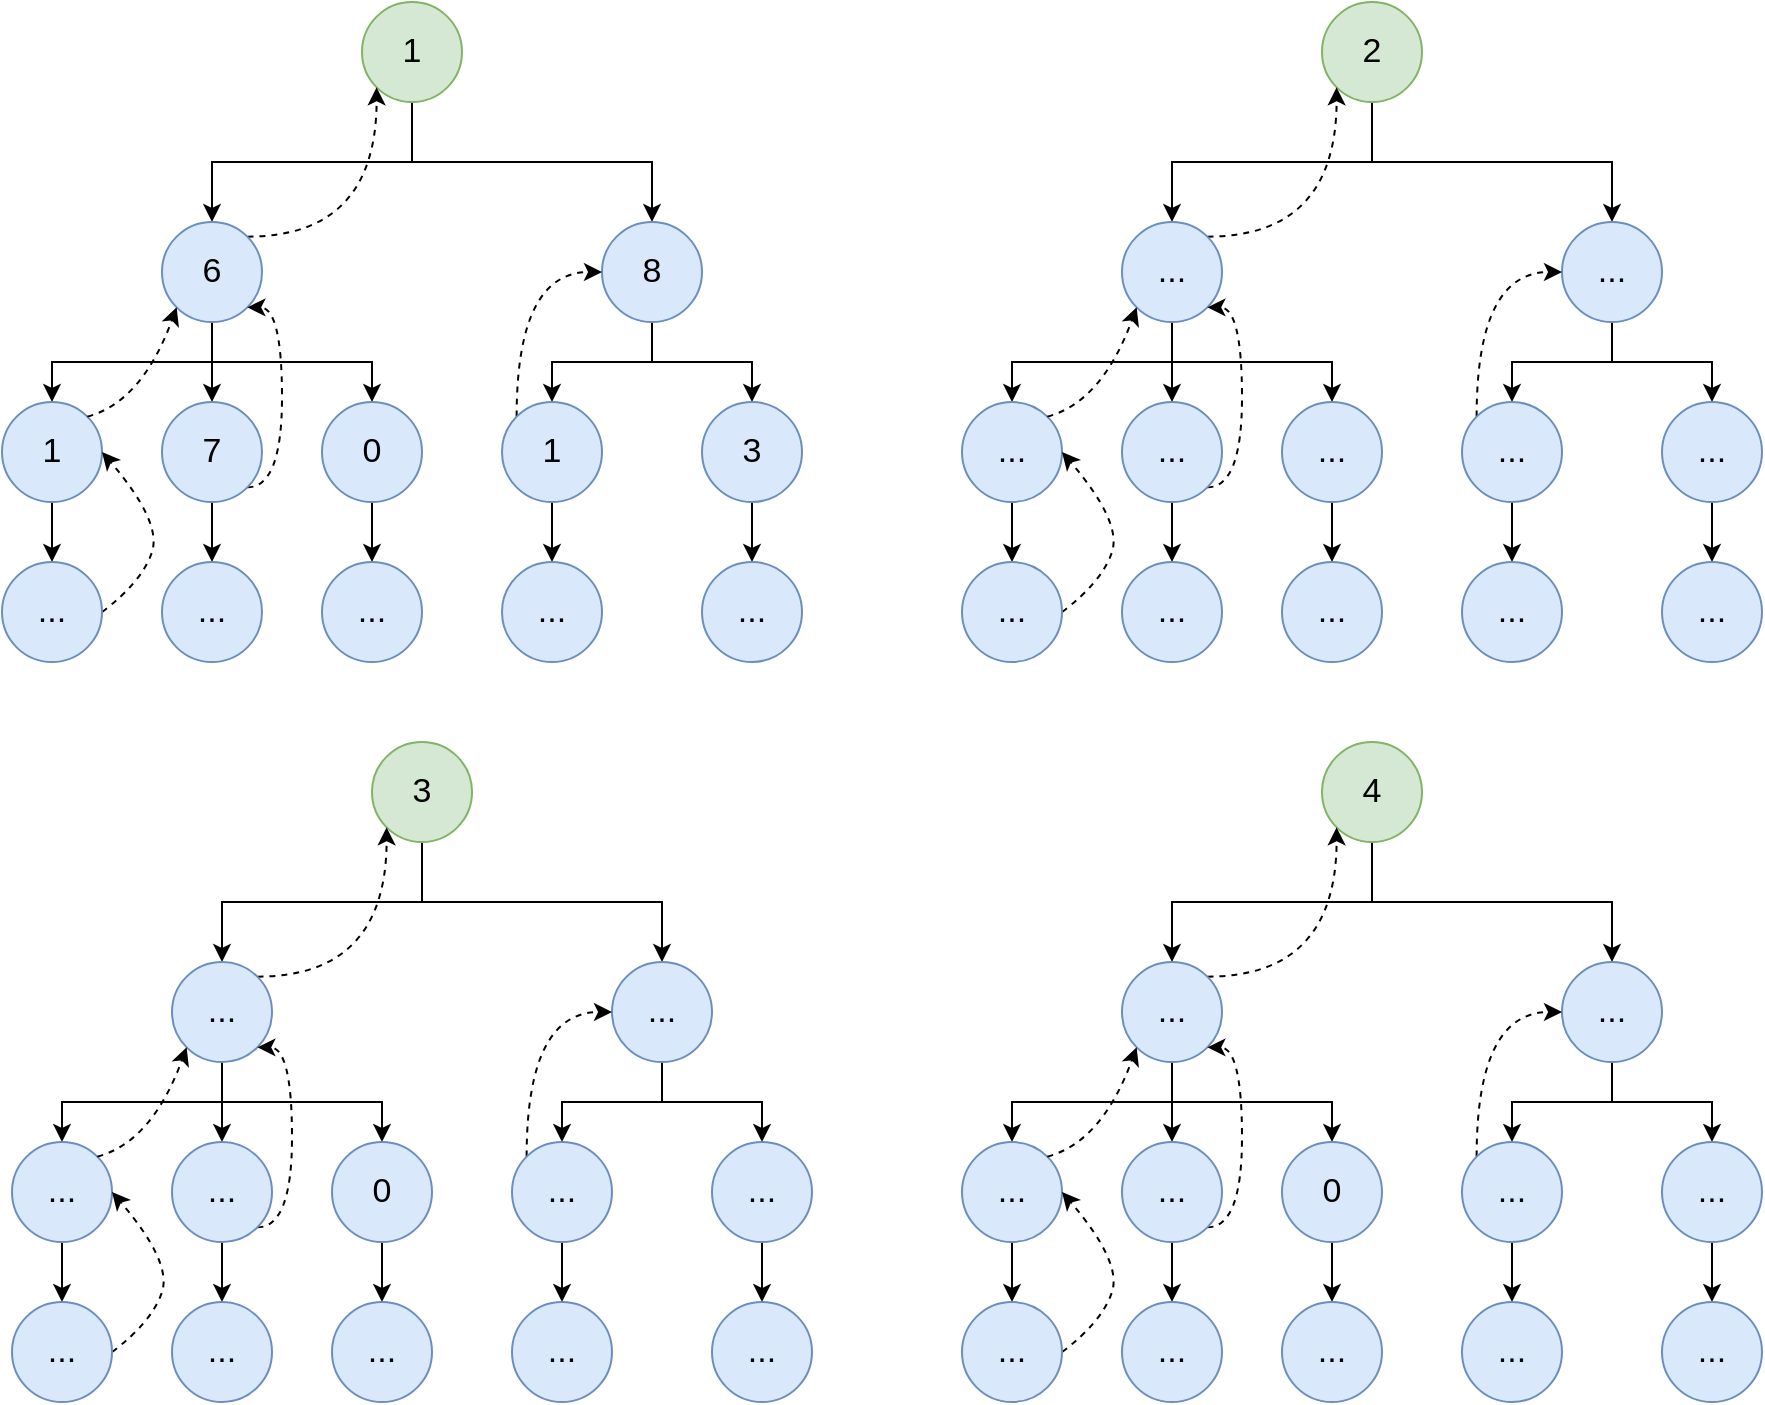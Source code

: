 <mxfile version="13.0.1" type="device" pages="3"><diagram id="0EwHfmGBKUzjnd5niUWm" name="Backtrackking"><mxGraphModel dx="1092" dy="983" grid="1" gridSize="10" guides="1" tooltips="1" connect="1" arrows="1" fold="1" page="1" pageScale="1" pageWidth="850" pageHeight="1100" math="0" shadow="0"><root><mxCell id="sE2wC0xtb5cZTAvWPz_4-0"/><mxCell id="sE2wC0xtb5cZTAvWPz_4-1" parent="sE2wC0xtb5cZTAvWPz_4-0"/><mxCell id="rPKHnCZirHAT2OfrUcxj-2" style="edgeStyle=orthogonalEdgeStyle;rounded=0;orthogonalLoop=1;jettySize=auto;html=1;exitX=0.5;exitY=1;exitDx=0;exitDy=0;entryX=0.5;entryY=0;entryDx=0;entryDy=0;fontSize=17;" edge="1" parent="sE2wC0xtb5cZTAvWPz_4-1" source="rPKHnCZirHAT2OfrUcxj-0" target="rPKHnCZirHAT2OfrUcxj-1"><mxGeometry relative="1" as="geometry"/></mxCell><mxCell id="rPKHnCZirHAT2OfrUcxj-4" style="edgeStyle=orthogonalEdgeStyle;rounded=0;orthogonalLoop=1;jettySize=auto;html=1;exitX=0.5;exitY=1;exitDx=0;exitDy=0;entryX=0.5;entryY=0;entryDx=0;entryDy=0;fontSize=17;" edge="1" parent="sE2wC0xtb5cZTAvWPz_4-1" source="rPKHnCZirHAT2OfrUcxj-0" target="rPKHnCZirHAT2OfrUcxj-3"><mxGeometry relative="1" as="geometry"/></mxCell><mxCell id="rPKHnCZirHAT2OfrUcxj-0" value="1" style="ellipse;whiteSpace=wrap;html=1;aspect=fixed;rounded=0;strokeColor=#82b366;fillColor=#d5e8d4;align=center;fontSize=17;" vertex="1" parent="sE2wC0xtb5cZTAvWPz_4-1"><mxGeometry x="220" y="50" width="50" height="50" as="geometry"/></mxCell><mxCell id="rPKHnCZirHAT2OfrUcxj-8" style="edgeStyle=orthogonalEdgeStyle;rounded=0;orthogonalLoop=1;jettySize=auto;html=1;exitX=0.5;exitY=1;exitDx=0;exitDy=0;entryX=0.5;entryY=0;entryDx=0;entryDy=0;fontSize=17;" edge="1" parent="sE2wC0xtb5cZTAvWPz_4-1" source="rPKHnCZirHAT2OfrUcxj-1" target="rPKHnCZirHAT2OfrUcxj-5"><mxGeometry relative="1" as="geometry"/></mxCell><mxCell id="rPKHnCZirHAT2OfrUcxj-9" style="edgeStyle=orthogonalEdgeStyle;rounded=0;orthogonalLoop=1;jettySize=auto;html=1;exitX=0.5;exitY=1;exitDx=0;exitDy=0;entryX=0.5;entryY=0;entryDx=0;entryDy=0;fontSize=17;" edge="1" parent="sE2wC0xtb5cZTAvWPz_4-1" source="rPKHnCZirHAT2OfrUcxj-1" target="rPKHnCZirHAT2OfrUcxj-6"><mxGeometry relative="1" as="geometry"/></mxCell><mxCell id="rPKHnCZirHAT2OfrUcxj-10" style="edgeStyle=orthogonalEdgeStyle;rounded=0;orthogonalLoop=1;jettySize=auto;html=1;exitX=0.5;exitY=1;exitDx=0;exitDy=0;entryX=0.5;entryY=0;entryDx=0;entryDy=0;fontSize=17;" edge="1" parent="sE2wC0xtb5cZTAvWPz_4-1" source="rPKHnCZirHAT2OfrUcxj-1" target="rPKHnCZirHAT2OfrUcxj-7"><mxGeometry relative="1" as="geometry"/></mxCell><mxCell id="rPKHnCZirHAT2OfrUcxj-27" style="edgeStyle=orthogonalEdgeStyle;curved=1;rounded=0;orthogonalLoop=1;jettySize=auto;html=1;exitX=1;exitY=0;exitDx=0;exitDy=0;entryX=0;entryY=1;entryDx=0;entryDy=0;dashed=1;fontSize=17;" edge="1" parent="sE2wC0xtb5cZTAvWPz_4-1" source="rPKHnCZirHAT2OfrUcxj-1" target="rPKHnCZirHAT2OfrUcxj-0"><mxGeometry relative="1" as="geometry"/></mxCell><mxCell id="rPKHnCZirHAT2OfrUcxj-1" value="6" style="ellipse;whiteSpace=wrap;html=1;aspect=fixed;rounded=0;strokeColor=#6c8ebf;fillColor=#dae8fc;align=center;fontSize=17;" vertex="1" parent="sE2wC0xtb5cZTAvWPz_4-1"><mxGeometry x="120" y="160" width="50" height="50" as="geometry"/></mxCell><mxCell id="rPKHnCZirHAT2OfrUcxj-13" style="edgeStyle=orthogonalEdgeStyle;rounded=0;orthogonalLoop=1;jettySize=auto;html=1;exitX=0.5;exitY=1;exitDx=0;exitDy=0;entryX=0.5;entryY=0;entryDx=0;entryDy=0;fontSize=17;" edge="1" parent="sE2wC0xtb5cZTAvWPz_4-1" source="rPKHnCZirHAT2OfrUcxj-3" target="rPKHnCZirHAT2OfrUcxj-11"><mxGeometry relative="1" as="geometry"/></mxCell><mxCell id="rPKHnCZirHAT2OfrUcxj-14" style="edgeStyle=orthogonalEdgeStyle;rounded=0;orthogonalLoop=1;jettySize=auto;html=1;exitX=0.5;exitY=1;exitDx=0;exitDy=0;entryX=0.5;entryY=0;entryDx=0;entryDy=0;fontSize=17;" edge="1" parent="sE2wC0xtb5cZTAvWPz_4-1" source="rPKHnCZirHAT2OfrUcxj-3" target="rPKHnCZirHAT2OfrUcxj-12"><mxGeometry relative="1" as="geometry"/></mxCell><mxCell id="rPKHnCZirHAT2OfrUcxj-3" value="8" style="ellipse;whiteSpace=wrap;html=1;aspect=fixed;rounded=0;strokeColor=#6c8ebf;fillColor=#dae8fc;align=center;fontSize=17;" vertex="1" parent="sE2wC0xtb5cZTAvWPz_4-1"><mxGeometry x="340" y="160" width="50" height="50" as="geometry"/></mxCell><mxCell id="rPKHnCZirHAT2OfrUcxj-15" style="edgeStyle=orthogonalEdgeStyle;rounded=0;orthogonalLoop=1;jettySize=auto;html=1;exitX=0.5;exitY=1;exitDx=0;exitDy=0;fontSize=17;" edge="1" parent="sE2wC0xtb5cZTAvWPz_4-1" source="rPKHnCZirHAT2OfrUcxj-5"><mxGeometry relative="1" as="geometry"><mxPoint x="65" y="330" as="targetPoint"/></mxGeometry></mxCell><mxCell id="rPKHnCZirHAT2OfrUcxj-5" value="1" style="ellipse;whiteSpace=wrap;html=1;aspect=fixed;rounded=0;strokeColor=#6c8ebf;fillColor=#dae8fc;align=center;fontSize=17;" vertex="1" parent="sE2wC0xtb5cZTAvWPz_4-1"><mxGeometry x="40" y="250" width="50" height="50" as="geometry"/></mxCell><mxCell id="rPKHnCZirHAT2OfrUcxj-25" style="edgeStyle=orthogonalEdgeStyle;curved=1;rounded=0;orthogonalLoop=1;jettySize=auto;html=1;exitX=1;exitY=1;exitDx=0;exitDy=0;entryX=1;entryY=1;entryDx=0;entryDy=0;dashed=1;fontSize=17;" edge="1" parent="sE2wC0xtb5cZTAvWPz_4-1" source="rPKHnCZirHAT2OfrUcxj-6" target="rPKHnCZirHAT2OfrUcxj-1"><mxGeometry relative="1" as="geometry"><Array as="points"><mxPoint x="180" y="293"/><mxPoint x="180" y="203"/></Array></mxGeometry></mxCell><mxCell id="rPKHnCZirHAT2OfrUcxj-31" style="edgeStyle=orthogonalEdgeStyle;curved=1;rounded=0;orthogonalLoop=1;jettySize=auto;html=1;exitX=0.5;exitY=1;exitDx=0;exitDy=0;entryX=0.5;entryY=0;entryDx=0;entryDy=0;fontSize=17;" edge="1" parent="sE2wC0xtb5cZTAvWPz_4-1" source="rPKHnCZirHAT2OfrUcxj-6" target="rPKHnCZirHAT2OfrUcxj-30"><mxGeometry relative="1" as="geometry"/></mxCell><mxCell id="rPKHnCZirHAT2OfrUcxj-6" value="7" style="ellipse;whiteSpace=wrap;html=1;aspect=fixed;rounded=0;strokeColor=#6c8ebf;fillColor=#dae8fc;align=center;fontSize=17;" vertex="1" parent="sE2wC0xtb5cZTAvWPz_4-1"><mxGeometry x="120" y="250" width="50" height="50" as="geometry"/></mxCell><mxCell id="rPKHnCZirHAT2OfrUcxj-17" style="edgeStyle=orthogonalEdgeStyle;rounded=0;orthogonalLoop=1;jettySize=auto;html=1;exitX=0.5;exitY=1;exitDx=0;exitDy=0;fontSize=17;" edge="1" parent="sE2wC0xtb5cZTAvWPz_4-1" source="rPKHnCZirHAT2OfrUcxj-7"><mxGeometry relative="1" as="geometry"><mxPoint x="225" y="330" as="targetPoint"/></mxGeometry></mxCell><mxCell id="rPKHnCZirHAT2OfrUcxj-7" value="0" style="ellipse;whiteSpace=wrap;html=1;aspect=fixed;rounded=0;strokeColor=#6c8ebf;fillColor=#dae8fc;align=center;fontSize=17;" vertex="1" parent="sE2wC0xtb5cZTAvWPz_4-1"><mxGeometry x="200" y="250" width="50" height="50" as="geometry"/></mxCell><mxCell id="rPKHnCZirHAT2OfrUcxj-18" style="edgeStyle=orthogonalEdgeStyle;rounded=0;orthogonalLoop=1;jettySize=auto;html=1;exitX=0.5;exitY=1;exitDx=0;exitDy=0;fontSize=17;" edge="1" parent="sE2wC0xtb5cZTAvWPz_4-1" source="rPKHnCZirHAT2OfrUcxj-11"><mxGeometry relative="1" as="geometry"><mxPoint x="315" y="330" as="targetPoint"/></mxGeometry></mxCell><mxCell id="rPKHnCZirHAT2OfrUcxj-28" style="edgeStyle=orthogonalEdgeStyle;curved=1;rounded=0;orthogonalLoop=1;jettySize=auto;html=1;exitX=0;exitY=0;exitDx=0;exitDy=0;entryX=0;entryY=0.5;entryDx=0;entryDy=0;dashed=1;fontSize=17;" edge="1" parent="sE2wC0xtb5cZTAvWPz_4-1" source="rPKHnCZirHAT2OfrUcxj-11" target="rPKHnCZirHAT2OfrUcxj-3"><mxGeometry relative="1" as="geometry"/></mxCell><mxCell id="rPKHnCZirHAT2OfrUcxj-11" value="1" style="ellipse;whiteSpace=wrap;html=1;aspect=fixed;rounded=0;strokeColor=#6c8ebf;fillColor=#dae8fc;align=center;fontSize=17;" vertex="1" parent="sE2wC0xtb5cZTAvWPz_4-1"><mxGeometry x="290" y="250" width="50" height="50" as="geometry"/></mxCell><mxCell id="rPKHnCZirHAT2OfrUcxj-19" style="edgeStyle=orthogonalEdgeStyle;rounded=0;orthogonalLoop=1;jettySize=auto;html=1;exitX=0.5;exitY=1;exitDx=0;exitDy=0;fontSize=17;entryX=0.5;entryY=0;entryDx=0;entryDy=0;" edge="1" parent="sE2wC0xtb5cZTAvWPz_4-1" source="rPKHnCZirHAT2OfrUcxj-12" target="rPKHnCZirHAT2OfrUcxj-33"><mxGeometry relative="1" as="geometry"><mxPoint x="415" y="340" as="targetPoint"/></mxGeometry></mxCell><mxCell id="rPKHnCZirHAT2OfrUcxj-12" value="3" style="ellipse;whiteSpace=wrap;html=1;aspect=fixed;rounded=0;strokeColor=#6c8ebf;fillColor=#dae8fc;align=center;fontSize=17;" vertex="1" parent="sE2wC0xtb5cZTAvWPz_4-1"><mxGeometry x="390" y="250" width="50" height="50" as="geometry"/></mxCell><mxCell id="rPKHnCZirHAT2OfrUcxj-20" value="" style="curved=1;endArrow=classic;html=1;fontSize=17;entryX=1;entryY=0.5;entryDx=0;entryDy=0;exitX=1;exitY=0.5;exitDx=0;exitDy=0;dashed=1;" edge="1" parent="sE2wC0xtb5cZTAvWPz_4-1" source="rPKHnCZirHAT2OfrUcxj-21" target="rPKHnCZirHAT2OfrUcxj-5"><mxGeometry width="50" height="50" relative="1" as="geometry"><mxPoint x="80" y="350" as="sourcePoint"/><mxPoint x="540" y="370" as="targetPoint"/><Array as="points"><mxPoint x="110" y="340"/><mxPoint x="120" y="310"/></Array></mxGeometry></mxCell><mxCell id="rPKHnCZirHAT2OfrUcxj-21" value="..." style="ellipse;whiteSpace=wrap;html=1;aspect=fixed;rounded=0;strokeColor=#6c8ebf;fillColor=#dae8fc;align=center;fontSize=17;" vertex="1" parent="sE2wC0xtb5cZTAvWPz_4-1"><mxGeometry x="40" y="330" width="50" height="50" as="geometry"/></mxCell><mxCell id="rPKHnCZirHAT2OfrUcxj-22" value="" style="curved=1;endArrow=classic;html=1;fontSize=17;entryX=0;entryY=1;entryDx=0;entryDy=0;exitX=1;exitY=0;exitDx=0;exitDy=0;dashed=1;" edge="1" parent="sE2wC0xtb5cZTAvWPz_4-1" source="rPKHnCZirHAT2OfrUcxj-5" target="rPKHnCZirHAT2OfrUcxj-1"><mxGeometry width="50" height="50" relative="1" as="geometry"><mxPoint x="100" y="365" as="sourcePoint"/><mxPoint x="100" y="285" as="targetPoint"/><Array as="points"><mxPoint x="110" y="250"/></Array></mxGeometry></mxCell><mxCell id="rPKHnCZirHAT2OfrUcxj-29" value="..." style="ellipse;whiteSpace=wrap;html=1;aspect=fixed;rounded=0;strokeColor=#6c8ebf;fillColor=#dae8fc;align=center;fontSize=17;" vertex="1" parent="sE2wC0xtb5cZTAvWPz_4-1"><mxGeometry x="200" y="330" width="50" height="50" as="geometry"/></mxCell><mxCell id="rPKHnCZirHAT2OfrUcxj-30" value="..." style="ellipse;whiteSpace=wrap;html=1;aspect=fixed;rounded=0;strokeColor=#6c8ebf;fillColor=#dae8fc;align=center;fontSize=17;" vertex="1" parent="sE2wC0xtb5cZTAvWPz_4-1"><mxGeometry x="120" y="330" width="50" height="50" as="geometry"/></mxCell><mxCell id="rPKHnCZirHAT2OfrUcxj-32" value="..." style="ellipse;whiteSpace=wrap;html=1;aspect=fixed;rounded=0;strokeColor=#6c8ebf;fillColor=#dae8fc;align=center;fontSize=17;" vertex="1" parent="sE2wC0xtb5cZTAvWPz_4-1"><mxGeometry x="290" y="330" width="50" height="50" as="geometry"/></mxCell><mxCell id="rPKHnCZirHAT2OfrUcxj-33" value="..." style="ellipse;whiteSpace=wrap;html=1;aspect=fixed;rounded=0;strokeColor=#6c8ebf;fillColor=#dae8fc;align=center;fontSize=17;" vertex="1" parent="sE2wC0xtb5cZTAvWPz_4-1"><mxGeometry x="390" y="330" width="50" height="50" as="geometry"/></mxCell><mxCell id="rPKHnCZirHAT2OfrUcxj-64" style="edgeStyle=orthogonalEdgeStyle;rounded=0;orthogonalLoop=1;jettySize=auto;html=1;exitX=0.5;exitY=1;exitDx=0;exitDy=0;entryX=0.5;entryY=0;entryDx=0;entryDy=0;fontSize=17;" edge="1" parent="sE2wC0xtb5cZTAvWPz_4-1" source="rPKHnCZirHAT2OfrUcxj-66" target="rPKHnCZirHAT2OfrUcxj-71"><mxGeometry relative="1" as="geometry"/></mxCell><mxCell id="rPKHnCZirHAT2OfrUcxj-65" style="edgeStyle=orthogonalEdgeStyle;rounded=0;orthogonalLoop=1;jettySize=auto;html=1;exitX=0.5;exitY=1;exitDx=0;exitDy=0;entryX=0.5;entryY=0;entryDx=0;entryDy=0;fontSize=17;" edge="1" parent="sE2wC0xtb5cZTAvWPz_4-1" source="rPKHnCZirHAT2OfrUcxj-66" target="rPKHnCZirHAT2OfrUcxj-74"><mxGeometry relative="1" as="geometry"/></mxCell><mxCell id="rPKHnCZirHAT2OfrUcxj-66" value="2" style="ellipse;whiteSpace=wrap;html=1;aspect=fixed;rounded=0;strokeColor=#82b366;fillColor=#d5e8d4;align=center;fontSize=17;" vertex="1" parent="sE2wC0xtb5cZTAvWPz_4-1"><mxGeometry x="700" y="50" width="50" height="50" as="geometry"/></mxCell><mxCell id="rPKHnCZirHAT2OfrUcxj-67" style="edgeStyle=orthogonalEdgeStyle;rounded=0;orthogonalLoop=1;jettySize=auto;html=1;exitX=0.5;exitY=1;exitDx=0;exitDy=0;entryX=0.5;entryY=0;entryDx=0;entryDy=0;fontSize=17;" edge="1" parent="sE2wC0xtb5cZTAvWPz_4-1" source="rPKHnCZirHAT2OfrUcxj-71" target="rPKHnCZirHAT2OfrUcxj-76"><mxGeometry relative="1" as="geometry"/></mxCell><mxCell id="rPKHnCZirHAT2OfrUcxj-68" style="edgeStyle=orthogonalEdgeStyle;rounded=0;orthogonalLoop=1;jettySize=auto;html=1;exitX=0.5;exitY=1;exitDx=0;exitDy=0;entryX=0.5;entryY=0;entryDx=0;entryDy=0;fontSize=17;" edge="1" parent="sE2wC0xtb5cZTAvWPz_4-1" source="rPKHnCZirHAT2OfrUcxj-71" target="rPKHnCZirHAT2OfrUcxj-79"><mxGeometry relative="1" as="geometry"/></mxCell><mxCell id="rPKHnCZirHAT2OfrUcxj-69" style="edgeStyle=orthogonalEdgeStyle;rounded=0;orthogonalLoop=1;jettySize=auto;html=1;exitX=0.5;exitY=1;exitDx=0;exitDy=0;entryX=0.5;entryY=0;entryDx=0;entryDy=0;fontSize=17;" edge="1" parent="sE2wC0xtb5cZTAvWPz_4-1" source="rPKHnCZirHAT2OfrUcxj-71" target="rPKHnCZirHAT2OfrUcxj-81"><mxGeometry relative="1" as="geometry"/></mxCell><mxCell id="rPKHnCZirHAT2OfrUcxj-70" style="edgeStyle=orthogonalEdgeStyle;curved=1;rounded=0;orthogonalLoop=1;jettySize=auto;html=1;exitX=1;exitY=0;exitDx=0;exitDy=0;entryX=0;entryY=1;entryDx=0;entryDy=0;dashed=1;fontSize=17;" edge="1" parent="sE2wC0xtb5cZTAvWPz_4-1" source="rPKHnCZirHAT2OfrUcxj-71" target="rPKHnCZirHAT2OfrUcxj-66"><mxGeometry relative="1" as="geometry"/></mxCell><mxCell id="rPKHnCZirHAT2OfrUcxj-71" value="..." style="ellipse;whiteSpace=wrap;html=1;aspect=fixed;rounded=0;strokeColor=#6c8ebf;fillColor=#dae8fc;align=center;fontSize=17;" vertex="1" parent="sE2wC0xtb5cZTAvWPz_4-1"><mxGeometry x="600" y="160" width="50" height="50" as="geometry"/></mxCell><mxCell id="rPKHnCZirHAT2OfrUcxj-72" style="edgeStyle=orthogonalEdgeStyle;rounded=0;orthogonalLoop=1;jettySize=auto;html=1;exitX=0.5;exitY=1;exitDx=0;exitDy=0;entryX=0.5;entryY=0;entryDx=0;entryDy=0;fontSize=17;" edge="1" parent="sE2wC0xtb5cZTAvWPz_4-1" source="rPKHnCZirHAT2OfrUcxj-74" target="rPKHnCZirHAT2OfrUcxj-84"><mxGeometry relative="1" as="geometry"/></mxCell><mxCell id="rPKHnCZirHAT2OfrUcxj-73" style="edgeStyle=orthogonalEdgeStyle;rounded=0;orthogonalLoop=1;jettySize=auto;html=1;exitX=0.5;exitY=1;exitDx=0;exitDy=0;entryX=0.5;entryY=0;entryDx=0;entryDy=0;fontSize=17;" edge="1" parent="sE2wC0xtb5cZTAvWPz_4-1" source="rPKHnCZirHAT2OfrUcxj-74" target="rPKHnCZirHAT2OfrUcxj-86"><mxGeometry relative="1" as="geometry"/></mxCell><mxCell id="rPKHnCZirHAT2OfrUcxj-74" value="..." style="ellipse;whiteSpace=wrap;html=1;aspect=fixed;rounded=0;strokeColor=#6c8ebf;fillColor=#dae8fc;align=center;fontSize=17;" vertex="1" parent="sE2wC0xtb5cZTAvWPz_4-1"><mxGeometry x="820" y="160" width="50" height="50" as="geometry"/></mxCell><mxCell id="rPKHnCZirHAT2OfrUcxj-75" style="edgeStyle=orthogonalEdgeStyle;rounded=0;orthogonalLoop=1;jettySize=auto;html=1;exitX=0.5;exitY=1;exitDx=0;exitDy=0;fontSize=17;" edge="1" parent="sE2wC0xtb5cZTAvWPz_4-1" source="rPKHnCZirHAT2OfrUcxj-76"><mxGeometry relative="1" as="geometry"><mxPoint x="545" y="330" as="targetPoint"/></mxGeometry></mxCell><mxCell id="rPKHnCZirHAT2OfrUcxj-76" value="..." style="ellipse;whiteSpace=wrap;html=1;aspect=fixed;rounded=0;strokeColor=#6c8ebf;fillColor=#dae8fc;align=center;fontSize=17;" vertex="1" parent="sE2wC0xtb5cZTAvWPz_4-1"><mxGeometry x="520" y="250" width="50" height="50" as="geometry"/></mxCell><mxCell id="rPKHnCZirHAT2OfrUcxj-77" style="edgeStyle=orthogonalEdgeStyle;curved=1;rounded=0;orthogonalLoop=1;jettySize=auto;html=1;exitX=1;exitY=1;exitDx=0;exitDy=0;entryX=1;entryY=1;entryDx=0;entryDy=0;dashed=1;fontSize=17;" edge="1" parent="sE2wC0xtb5cZTAvWPz_4-1" source="rPKHnCZirHAT2OfrUcxj-79" target="rPKHnCZirHAT2OfrUcxj-71"><mxGeometry relative="1" as="geometry"><Array as="points"><mxPoint x="660" y="293"/><mxPoint x="660" y="203"/></Array></mxGeometry></mxCell><mxCell id="rPKHnCZirHAT2OfrUcxj-78" style="edgeStyle=orthogonalEdgeStyle;curved=1;rounded=0;orthogonalLoop=1;jettySize=auto;html=1;exitX=0.5;exitY=1;exitDx=0;exitDy=0;entryX=0.5;entryY=0;entryDx=0;entryDy=0;fontSize=17;" edge="1" parent="sE2wC0xtb5cZTAvWPz_4-1" source="rPKHnCZirHAT2OfrUcxj-79" target="rPKHnCZirHAT2OfrUcxj-91"><mxGeometry relative="1" as="geometry"/></mxCell><mxCell id="rPKHnCZirHAT2OfrUcxj-79" value="..." style="ellipse;whiteSpace=wrap;html=1;aspect=fixed;rounded=0;strokeColor=#6c8ebf;fillColor=#dae8fc;align=center;fontSize=17;" vertex="1" parent="sE2wC0xtb5cZTAvWPz_4-1"><mxGeometry x="600" y="250" width="50" height="50" as="geometry"/></mxCell><mxCell id="rPKHnCZirHAT2OfrUcxj-80" style="edgeStyle=orthogonalEdgeStyle;rounded=0;orthogonalLoop=1;jettySize=auto;html=1;exitX=0.5;exitY=1;exitDx=0;exitDy=0;fontSize=17;" edge="1" parent="sE2wC0xtb5cZTAvWPz_4-1" source="rPKHnCZirHAT2OfrUcxj-81"><mxGeometry relative="1" as="geometry"><mxPoint x="705" y="330" as="targetPoint"/></mxGeometry></mxCell><mxCell id="rPKHnCZirHAT2OfrUcxj-81" value="..." style="ellipse;whiteSpace=wrap;html=1;aspect=fixed;rounded=0;strokeColor=#6c8ebf;fillColor=#dae8fc;align=center;fontSize=17;" vertex="1" parent="sE2wC0xtb5cZTAvWPz_4-1"><mxGeometry x="680" y="250" width="50" height="50" as="geometry"/></mxCell><mxCell id="rPKHnCZirHAT2OfrUcxj-82" style="edgeStyle=orthogonalEdgeStyle;rounded=0;orthogonalLoop=1;jettySize=auto;html=1;exitX=0.5;exitY=1;exitDx=0;exitDy=0;fontSize=17;" edge="1" parent="sE2wC0xtb5cZTAvWPz_4-1" source="rPKHnCZirHAT2OfrUcxj-84"><mxGeometry relative="1" as="geometry"><mxPoint x="795" y="330" as="targetPoint"/></mxGeometry></mxCell><mxCell id="rPKHnCZirHAT2OfrUcxj-83" style="edgeStyle=orthogonalEdgeStyle;curved=1;rounded=0;orthogonalLoop=1;jettySize=auto;html=1;exitX=0;exitY=0;exitDx=0;exitDy=0;entryX=0;entryY=0.5;entryDx=0;entryDy=0;dashed=1;fontSize=17;" edge="1" parent="sE2wC0xtb5cZTAvWPz_4-1" source="rPKHnCZirHAT2OfrUcxj-84" target="rPKHnCZirHAT2OfrUcxj-74"><mxGeometry relative="1" as="geometry"/></mxCell><mxCell id="rPKHnCZirHAT2OfrUcxj-84" value="..." style="ellipse;whiteSpace=wrap;html=1;aspect=fixed;rounded=0;strokeColor=#6c8ebf;fillColor=#dae8fc;align=center;fontSize=17;" vertex="1" parent="sE2wC0xtb5cZTAvWPz_4-1"><mxGeometry x="770" y="250" width="50" height="50" as="geometry"/></mxCell><mxCell id="rPKHnCZirHAT2OfrUcxj-85" style="edgeStyle=orthogonalEdgeStyle;rounded=0;orthogonalLoop=1;jettySize=auto;html=1;exitX=0.5;exitY=1;exitDx=0;exitDy=0;fontSize=17;entryX=0.5;entryY=0;entryDx=0;entryDy=0;" edge="1" parent="sE2wC0xtb5cZTAvWPz_4-1" source="rPKHnCZirHAT2OfrUcxj-86" target="rPKHnCZirHAT2OfrUcxj-93"><mxGeometry relative="1" as="geometry"><mxPoint x="895" y="340" as="targetPoint"/></mxGeometry></mxCell><mxCell id="rPKHnCZirHAT2OfrUcxj-86" value="..." style="ellipse;whiteSpace=wrap;html=1;aspect=fixed;rounded=0;strokeColor=#6c8ebf;fillColor=#dae8fc;align=center;fontSize=17;" vertex="1" parent="sE2wC0xtb5cZTAvWPz_4-1"><mxGeometry x="870" y="250" width="50" height="50" as="geometry"/></mxCell><mxCell id="rPKHnCZirHAT2OfrUcxj-87" value="" style="curved=1;endArrow=classic;html=1;fontSize=17;entryX=1;entryY=0.5;entryDx=0;entryDy=0;exitX=1;exitY=0.5;exitDx=0;exitDy=0;dashed=1;" edge="1" parent="sE2wC0xtb5cZTAvWPz_4-1" source="rPKHnCZirHAT2OfrUcxj-88" target="rPKHnCZirHAT2OfrUcxj-76"><mxGeometry width="50" height="50" relative="1" as="geometry"><mxPoint x="560" y="350" as="sourcePoint"/><mxPoint x="1020" y="370" as="targetPoint"/><Array as="points"><mxPoint x="590" y="340"/><mxPoint x="600" y="310"/></Array></mxGeometry></mxCell><mxCell id="rPKHnCZirHAT2OfrUcxj-88" value="..." style="ellipse;whiteSpace=wrap;html=1;aspect=fixed;rounded=0;strokeColor=#6c8ebf;fillColor=#dae8fc;align=center;fontSize=17;" vertex="1" parent="sE2wC0xtb5cZTAvWPz_4-1"><mxGeometry x="520" y="330" width="50" height="50" as="geometry"/></mxCell><mxCell id="rPKHnCZirHAT2OfrUcxj-89" value="" style="curved=1;endArrow=classic;html=1;fontSize=17;entryX=0;entryY=1;entryDx=0;entryDy=0;exitX=1;exitY=0;exitDx=0;exitDy=0;dashed=1;" edge="1" parent="sE2wC0xtb5cZTAvWPz_4-1" source="rPKHnCZirHAT2OfrUcxj-76" target="rPKHnCZirHAT2OfrUcxj-71"><mxGeometry width="50" height="50" relative="1" as="geometry"><mxPoint x="580" y="365" as="sourcePoint"/><mxPoint x="580" y="285" as="targetPoint"/><Array as="points"><mxPoint x="590" y="250"/></Array></mxGeometry></mxCell><mxCell id="rPKHnCZirHAT2OfrUcxj-90" value="..." style="ellipse;whiteSpace=wrap;html=1;aspect=fixed;rounded=0;strokeColor=#6c8ebf;fillColor=#dae8fc;align=center;fontSize=17;" vertex="1" parent="sE2wC0xtb5cZTAvWPz_4-1"><mxGeometry x="680" y="330" width="50" height="50" as="geometry"/></mxCell><mxCell id="rPKHnCZirHAT2OfrUcxj-91" value="..." style="ellipse;whiteSpace=wrap;html=1;aspect=fixed;rounded=0;strokeColor=#6c8ebf;fillColor=#dae8fc;align=center;fontSize=17;" vertex="1" parent="sE2wC0xtb5cZTAvWPz_4-1"><mxGeometry x="600" y="330" width="50" height="50" as="geometry"/></mxCell><mxCell id="rPKHnCZirHAT2OfrUcxj-92" value="..." style="ellipse;whiteSpace=wrap;html=1;aspect=fixed;rounded=0;strokeColor=#6c8ebf;fillColor=#dae8fc;align=center;fontSize=17;" vertex="1" parent="sE2wC0xtb5cZTAvWPz_4-1"><mxGeometry x="770" y="330" width="50" height="50" as="geometry"/></mxCell><mxCell id="rPKHnCZirHAT2OfrUcxj-93" value="..." style="ellipse;whiteSpace=wrap;html=1;aspect=fixed;rounded=0;strokeColor=#6c8ebf;fillColor=#dae8fc;align=center;fontSize=17;" vertex="1" parent="sE2wC0xtb5cZTAvWPz_4-1"><mxGeometry x="870" y="330" width="50" height="50" as="geometry"/></mxCell><mxCell id="rPKHnCZirHAT2OfrUcxj-94" style="edgeStyle=orthogonalEdgeStyle;rounded=0;orthogonalLoop=1;jettySize=auto;html=1;exitX=0.5;exitY=1;exitDx=0;exitDy=0;entryX=0.5;entryY=0;entryDx=0;entryDy=0;fontSize=17;" edge="1" parent="sE2wC0xtb5cZTAvWPz_4-1" source="rPKHnCZirHAT2OfrUcxj-96" target="rPKHnCZirHAT2OfrUcxj-101"><mxGeometry relative="1" as="geometry"/></mxCell><mxCell id="rPKHnCZirHAT2OfrUcxj-95" style="edgeStyle=orthogonalEdgeStyle;rounded=0;orthogonalLoop=1;jettySize=auto;html=1;exitX=0.5;exitY=1;exitDx=0;exitDy=0;entryX=0.5;entryY=0;entryDx=0;entryDy=0;fontSize=17;" edge="1" parent="sE2wC0xtb5cZTAvWPz_4-1" source="rPKHnCZirHAT2OfrUcxj-96" target="rPKHnCZirHAT2OfrUcxj-104"><mxGeometry relative="1" as="geometry"/></mxCell><mxCell id="rPKHnCZirHAT2OfrUcxj-96" value="3" style="ellipse;whiteSpace=wrap;html=1;aspect=fixed;rounded=0;strokeColor=#82b366;fillColor=#d5e8d4;align=center;fontSize=17;" vertex="1" parent="sE2wC0xtb5cZTAvWPz_4-1"><mxGeometry x="225" y="420" width="50" height="50" as="geometry"/></mxCell><mxCell id="rPKHnCZirHAT2OfrUcxj-97" style="edgeStyle=orthogonalEdgeStyle;rounded=0;orthogonalLoop=1;jettySize=auto;html=1;exitX=0.5;exitY=1;exitDx=0;exitDy=0;entryX=0.5;entryY=0;entryDx=0;entryDy=0;fontSize=17;" edge="1" parent="sE2wC0xtb5cZTAvWPz_4-1" source="rPKHnCZirHAT2OfrUcxj-101" target="rPKHnCZirHAT2OfrUcxj-106"><mxGeometry relative="1" as="geometry"/></mxCell><mxCell id="rPKHnCZirHAT2OfrUcxj-98" style="edgeStyle=orthogonalEdgeStyle;rounded=0;orthogonalLoop=1;jettySize=auto;html=1;exitX=0.5;exitY=1;exitDx=0;exitDy=0;entryX=0.5;entryY=0;entryDx=0;entryDy=0;fontSize=17;" edge="1" parent="sE2wC0xtb5cZTAvWPz_4-1" source="rPKHnCZirHAT2OfrUcxj-101" target="rPKHnCZirHAT2OfrUcxj-109"><mxGeometry relative="1" as="geometry"/></mxCell><mxCell id="rPKHnCZirHAT2OfrUcxj-99" style="edgeStyle=orthogonalEdgeStyle;rounded=0;orthogonalLoop=1;jettySize=auto;html=1;exitX=0.5;exitY=1;exitDx=0;exitDy=0;entryX=0.5;entryY=0;entryDx=0;entryDy=0;fontSize=17;" edge="1" parent="sE2wC0xtb5cZTAvWPz_4-1" source="rPKHnCZirHAT2OfrUcxj-101" target="rPKHnCZirHAT2OfrUcxj-111"><mxGeometry relative="1" as="geometry"/></mxCell><mxCell id="rPKHnCZirHAT2OfrUcxj-100" style="edgeStyle=orthogonalEdgeStyle;curved=1;rounded=0;orthogonalLoop=1;jettySize=auto;html=1;exitX=1;exitY=0;exitDx=0;exitDy=0;entryX=0;entryY=1;entryDx=0;entryDy=0;dashed=1;fontSize=17;" edge="1" parent="sE2wC0xtb5cZTAvWPz_4-1" source="rPKHnCZirHAT2OfrUcxj-101" target="rPKHnCZirHAT2OfrUcxj-96"><mxGeometry relative="1" as="geometry"/></mxCell><mxCell id="rPKHnCZirHAT2OfrUcxj-101" value="..." style="ellipse;whiteSpace=wrap;html=1;aspect=fixed;rounded=0;strokeColor=#6c8ebf;fillColor=#dae8fc;align=center;fontSize=17;" vertex="1" parent="sE2wC0xtb5cZTAvWPz_4-1"><mxGeometry x="125" y="530" width="50" height="50" as="geometry"/></mxCell><mxCell id="rPKHnCZirHAT2OfrUcxj-102" style="edgeStyle=orthogonalEdgeStyle;rounded=0;orthogonalLoop=1;jettySize=auto;html=1;exitX=0.5;exitY=1;exitDx=0;exitDy=0;entryX=0.5;entryY=0;entryDx=0;entryDy=0;fontSize=17;" edge="1" parent="sE2wC0xtb5cZTAvWPz_4-1" source="rPKHnCZirHAT2OfrUcxj-104" target="rPKHnCZirHAT2OfrUcxj-114"><mxGeometry relative="1" as="geometry"/></mxCell><mxCell id="rPKHnCZirHAT2OfrUcxj-103" style="edgeStyle=orthogonalEdgeStyle;rounded=0;orthogonalLoop=1;jettySize=auto;html=1;exitX=0.5;exitY=1;exitDx=0;exitDy=0;entryX=0.5;entryY=0;entryDx=0;entryDy=0;fontSize=17;" edge="1" parent="sE2wC0xtb5cZTAvWPz_4-1" source="rPKHnCZirHAT2OfrUcxj-104" target="rPKHnCZirHAT2OfrUcxj-116"><mxGeometry relative="1" as="geometry"/></mxCell><mxCell id="rPKHnCZirHAT2OfrUcxj-104" value="..." style="ellipse;whiteSpace=wrap;html=1;aspect=fixed;rounded=0;strokeColor=#6c8ebf;fillColor=#dae8fc;align=center;fontSize=17;" vertex="1" parent="sE2wC0xtb5cZTAvWPz_4-1"><mxGeometry x="345" y="530" width="50" height="50" as="geometry"/></mxCell><mxCell id="rPKHnCZirHAT2OfrUcxj-105" style="edgeStyle=orthogonalEdgeStyle;rounded=0;orthogonalLoop=1;jettySize=auto;html=1;exitX=0.5;exitY=1;exitDx=0;exitDy=0;fontSize=17;" edge="1" parent="sE2wC0xtb5cZTAvWPz_4-1" source="rPKHnCZirHAT2OfrUcxj-106"><mxGeometry relative="1" as="geometry"><mxPoint x="70" y="700" as="targetPoint"/></mxGeometry></mxCell><mxCell id="rPKHnCZirHAT2OfrUcxj-106" value="..." style="ellipse;whiteSpace=wrap;html=1;aspect=fixed;rounded=0;strokeColor=#6c8ebf;fillColor=#dae8fc;align=center;fontSize=17;" vertex="1" parent="sE2wC0xtb5cZTAvWPz_4-1"><mxGeometry x="45" y="620" width="50" height="50" as="geometry"/></mxCell><mxCell id="rPKHnCZirHAT2OfrUcxj-107" style="edgeStyle=orthogonalEdgeStyle;curved=1;rounded=0;orthogonalLoop=1;jettySize=auto;html=1;exitX=1;exitY=1;exitDx=0;exitDy=0;entryX=1;entryY=1;entryDx=0;entryDy=0;dashed=1;fontSize=17;" edge="1" parent="sE2wC0xtb5cZTAvWPz_4-1" source="rPKHnCZirHAT2OfrUcxj-109" target="rPKHnCZirHAT2OfrUcxj-101"><mxGeometry relative="1" as="geometry"><Array as="points"><mxPoint x="185" y="663"/><mxPoint x="185" y="573"/></Array></mxGeometry></mxCell><mxCell id="rPKHnCZirHAT2OfrUcxj-108" style="edgeStyle=orthogonalEdgeStyle;curved=1;rounded=0;orthogonalLoop=1;jettySize=auto;html=1;exitX=0.5;exitY=1;exitDx=0;exitDy=0;entryX=0.5;entryY=0;entryDx=0;entryDy=0;fontSize=17;" edge="1" parent="sE2wC0xtb5cZTAvWPz_4-1" source="rPKHnCZirHAT2OfrUcxj-109" target="rPKHnCZirHAT2OfrUcxj-121"><mxGeometry relative="1" as="geometry"/></mxCell><mxCell id="rPKHnCZirHAT2OfrUcxj-109" value="..." style="ellipse;whiteSpace=wrap;html=1;aspect=fixed;rounded=0;strokeColor=#6c8ebf;fillColor=#dae8fc;align=center;fontSize=17;" vertex="1" parent="sE2wC0xtb5cZTAvWPz_4-1"><mxGeometry x="125" y="620" width="50" height="50" as="geometry"/></mxCell><mxCell id="rPKHnCZirHAT2OfrUcxj-110" style="edgeStyle=orthogonalEdgeStyle;rounded=0;orthogonalLoop=1;jettySize=auto;html=1;exitX=0.5;exitY=1;exitDx=0;exitDy=0;fontSize=17;" edge="1" parent="sE2wC0xtb5cZTAvWPz_4-1" source="rPKHnCZirHAT2OfrUcxj-111"><mxGeometry relative="1" as="geometry"><mxPoint x="230" y="700" as="targetPoint"/></mxGeometry></mxCell><mxCell id="rPKHnCZirHAT2OfrUcxj-111" value="0" style="ellipse;whiteSpace=wrap;html=1;aspect=fixed;rounded=0;strokeColor=#6c8ebf;fillColor=#dae8fc;align=center;fontSize=17;" vertex="1" parent="sE2wC0xtb5cZTAvWPz_4-1"><mxGeometry x="205" y="620" width="50" height="50" as="geometry"/></mxCell><mxCell id="rPKHnCZirHAT2OfrUcxj-112" style="edgeStyle=orthogonalEdgeStyle;rounded=0;orthogonalLoop=1;jettySize=auto;html=1;exitX=0.5;exitY=1;exitDx=0;exitDy=0;fontSize=17;" edge="1" parent="sE2wC0xtb5cZTAvWPz_4-1" source="rPKHnCZirHAT2OfrUcxj-114"><mxGeometry relative="1" as="geometry"><mxPoint x="320" y="700" as="targetPoint"/></mxGeometry></mxCell><mxCell id="rPKHnCZirHAT2OfrUcxj-113" style="edgeStyle=orthogonalEdgeStyle;curved=1;rounded=0;orthogonalLoop=1;jettySize=auto;html=1;exitX=0;exitY=0;exitDx=0;exitDy=0;entryX=0;entryY=0.5;entryDx=0;entryDy=0;dashed=1;fontSize=17;" edge="1" parent="sE2wC0xtb5cZTAvWPz_4-1" source="rPKHnCZirHAT2OfrUcxj-114" target="rPKHnCZirHAT2OfrUcxj-104"><mxGeometry relative="1" as="geometry"/></mxCell><mxCell id="rPKHnCZirHAT2OfrUcxj-114" value="..." style="ellipse;whiteSpace=wrap;html=1;aspect=fixed;rounded=0;strokeColor=#6c8ebf;fillColor=#dae8fc;align=center;fontSize=17;" vertex="1" parent="sE2wC0xtb5cZTAvWPz_4-1"><mxGeometry x="295" y="620" width="50" height="50" as="geometry"/></mxCell><mxCell id="rPKHnCZirHAT2OfrUcxj-115" style="edgeStyle=orthogonalEdgeStyle;rounded=0;orthogonalLoop=1;jettySize=auto;html=1;exitX=0.5;exitY=1;exitDx=0;exitDy=0;fontSize=17;entryX=0.5;entryY=0;entryDx=0;entryDy=0;" edge="1" parent="sE2wC0xtb5cZTAvWPz_4-1" source="rPKHnCZirHAT2OfrUcxj-116" target="rPKHnCZirHAT2OfrUcxj-123"><mxGeometry relative="1" as="geometry"><mxPoint x="420" y="710" as="targetPoint"/></mxGeometry></mxCell><mxCell id="rPKHnCZirHAT2OfrUcxj-116" value="..." style="ellipse;whiteSpace=wrap;html=1;aspect=fixed;rounded=0;strokeColor=#6c8ebf;fillColor=#dae8fc;align=center;fontSize=17;" vertex="1" parent="sE2wC0xtb5cZTAvWPz_4-1"><mxGeometry x="395" y="620" width="50" height="50" as="geometry"/></mxCell><mxCell id="rPKHnCZirHAT2OfrUcxj-117" value="" style="curved=1;endArrow=classic;html=1;fontSize=17;entryX=1;entryY=0.5;entryDx=0;entryDy=0;exitX=1;exitY=0.5;exitDx=0;exitDy=0;dashed=1;" edge="1" parent="sE2wC0xtb5cZTAvWPz_4-1" source="rPKHnCZirHAT2OfrUcxj-118" target="rPKHnCZirHAT2OfrUcxj-106"><mxGeometry width="50" height="50" relative="1" as="geometry"><mxPoint x="85" y="720" as="sourcePoint"/><mxPoint x="545" y="740" as="targetPoint"/><Array as="points"><mxPoint x="115" y="710"/><mxPoint x="125" y="680"/></Array></mxGeometry></mxCell><mxCell id="rPKHnCZirHAT2OfrUcxj-118" value="..." style="ellipse;whiteSpace=wrap;html=1;aspect=fixed;rounded=0;strokeColor=#6c8ebf;fillColor=#dae8fc;align=center;fontSize=17;" vertex="1" parent="sE2wC0xtb5cZTAvWPz_4-1"><mxGeometry x="45" y="700" width="50" height="50" as="geometry"/></mxCell><mxCell id="rPKHnCZirHAT2OfrUcxj-119" value="" style="curved=1;endArrow=classic;html=1;fontSize=17;entryX=0;entryY=1;entryDx=0;entryDy=0;exitX=1;exitY=0;exitDx=0;exitDy=0;dashed=1;" edge="1" parent="sE2wC0xtb5cZTAvWPz_4-1" source="rPKHnCZirHAT2OfrUcxj-106" target="rPKHnCZirHAT2OfrUcxj-101"><mxGeometry width="50" height="50" relative="1" as="geometry"><mxPoint x="105" y="735" as="sourcePoint"/><mxPoint x="105" y="655" as="targetPoint"/><Array as="points"><mxPoint x="115" y="620"/></Array></mxGeometry></mxCell><mxCell id="rPKHnCZirHAT2OfrUcxj-120" value="..." style="ellipse;whiteSpace=wrap;html=1;aspect=fixed;rounded=0;strokeColor=#6c8ebf;fillColor=#dae8fc;align=center;fontSize=17;" vertex="1" parent="sE2wC0xtb5cZTAvWPz_4-1"><mxGeometry x="205" y="700" width="50" height="50" as="geometry"/></mxCell><mxCell id="rPKHnCZirHAT2OfrUcxj-121" value="..." style="ellipse;whiteSpace=wrap;html=1;aspect=fixed;rounded=0;strokeColor=#6c8ebf;fillColor=#dae8fc;align=center;fontSize=17;" vertex="1" parent="sE2wC0xtb5cZTAvWPz_4-1"><mxGeometry x="125" y="700" width="50" height="50" as="geometry"/></mxCell><mxCell id="rPKHnCZirHAT2OfrUcxj-122" value="..." style="ellipse;whiteSpace=wrap;html=1;aspect=fixed;rounded=0;strokeColor=#6c8ebf;fillColor=#dae8fc;align=center;fontSize=17;" vertex="1" parent="sE2wC0xtb5cZTAvWPz_4-1"><mxGeometry x="295" y="700" width="50" height="50" as="geometry"/></mxCell><mxCell id="rPKHnCZirHAT2OfrUcxj-123" value="..." style="ellipse;whiteSpace=wrap;html=1;aspect=fixed;rounded=0;strokeColor=#6c8ebf;fillColor=#dae8fc;align=center;fontSize=17;" vertex="1" parent="sE2wC0xtb5cZTAvWPz_4-1"><mxGeometry x="395" y="700" width="50" height="50" as="geometry"/></mxCell><mxCell id="rPKHnCZirHAT2OfrUcxj-124" style="edgeStyle=orthogonalEdgeStyle;rounded=0;orthogonalLoop=1;jettySize=auto;html=1;exitX=0.5;exitY=1;exitDx=0;exitDy=0;entryX=0.5;entryY=0;entryDx=0;entryDy=0;fontSize=17;" edge="1" parent="sE2wC0xtb5cZTAvWPz_4-1" source="rPKHnCZirHAT2OfrUcxj-126" target="rPKHnCZirHAT2OfrUcxj-131"><mxGeometry relative="1" as="geometry"/></mxCell><mxCell id="rPKHnCZirHAT2OfrUcxj-125" style="edgeStyle=orthogonalEdgeStyle;rounded=0;orthogonalLoop=1;jettySize=auto;html=1;exitX=0.5;exitY=1;exitDx=0;exitDy=0;entryX=0.5;entryY=0;entryDx=0;entryDy=0;fontSize=17;" edge="1" parent="sE2wC0xtb5cZTAvWPz_4-1" source="rPKHnCZirHAT2OfrUcxj-126" target="rPKHnCZirHAT2OfrUcxj-134"><mxGeometry relative="1" as="geometry"/></mxCell><mxCell id="rPKHnCZirHAT2OfrUcxj-126" value="4" style="ellipse;whiteSpace=wrap;html=1;aspect=fixed;rounded=0;strokeColor=#82b366;fillColor=#d5e8d4;align=center;fontSize=17;" vertex="1" parent="sE2wC0xtb5cZTAvWPz_4-1"><mxGeometry x="700" y="420" width="50" height="50" as="geometry"/></mxCell><mxCell id="rPKHnCZirHAT2OfrUcxj-127" style="edgeStyle=orthogonalEdgeStyle;rounded=0;orthogonalLoop=1;jettySize=auto;html=1;exitX=0.5;exitY=1;exitDx=0;exitDy=0;entryX=0.5;entryY=0;entryDx=0;entryDy=0;fontSize=17;" edge="1" parent="sE2wC0xtb5cZTAvWPz_4-1" source="rPKHnCZirHAT2OfrUcxj-131" target="rPKHnCZirHAT2OfrUcxj-136"><mxGeometry relative="1" as="geometry"/></mxCell><mxCell id="rPKHnCZirHAT2OfrUcxj-128" style="edgeStyle=orthogonalEdgeStyle;rounded=0;orthogonalLoop=1;jettySize=auto;html=1;exitX=0.5;exitY=1;exitDx=0;exitDy=0;entryX=0.5;entryY=0;entryDx=0;entryDy=0;fontSize=17;" edge="1" parent="sE2wC0xtb5cZTAvWPz_4-1" source="rPKHnCZirHAT2OfrUcxj-131" target="rPKHnCZirHAT2OfrUcxj-139"><mxGeometry relative="1" as="geometry"/></mxCell><mxCell id="rPKHnCZirHAT2OfrUcxj-129" style="edgeStyle=orthogonalEdgeStyle;rounded=0;orthogonalLoop=1;jettySize=auto;html=1;exitX=0.5;exitY=1;exitDx=0;exitDy=0;entryX=0.5;entryY=0;entryDx=0;entryDy=0;fontSize=17;" edge="1" parent="sE2wC0xtb5cZTAvWPz_4-1" source="rPKHnCZirHAT2OfrUcxj-131" target="rPKHnCZirHAT2OfrUcxj-141"><mxGeometry relative="1" as="geometry"/></mxCell><mxCell id="rPKHnCZirHAT2OfrUcxj-130" style="edgeStyle=orthogonalEdgeStyle;curved=1;rounded=0;orthogonalLoop=1;jettySize=auto;html=1;exitX=1;exitY=0;exitDx=0;exitDy=0;entryX=0;entryY=1;entryDx=0;entryDy=0;dashed=1;fontSize=17;" edge="1" parent="sE2wC0xtb5cZTAvWPz_4-1" source="rPKHnCZirHAT2OfrUcxj-131" target="rPKHnCZirHAT2OfrUcxj-126"><mxGeometry relative="1" as="geometry"/></mxCell><mxCell id="rPKHnCZirHAT2OfrUcxj-131" value="..." style="ellipse;whiteSpace=wrap;html=1;aspect=fixed;rounded=0;strokeColor=#6c8ebf;fillColor=#dae8fc;align=center;fontSize=17;" vertex="1" parent="sE2wC0xtb5cZTAvWPz_4-1"><mxGeometry x="600" y="530" width="50" height="50" as="geometry"/></mxCell><mxCell id="rPKHnCZirHAT2OfrUcxj-132" style="edgeStyle=orthogonalEdgeStyle;rounded=0;orthogonalLoop=1;jettySize=auto;html=1;exitX=0.5;exitY=1;exitDx=0;exitDy=0;entryX=0.5;entryY=0;entryDx=0;entryDy=0;fontSize=17;" edge="1" parent="sE2wC0xtb5cZTAvWPz_4-1" source="rPKHnCZirHAT2OfrUcxj-134" target="rPKHnCZirHAT2OfrUcxj-144"><mxGeometry relative="1" as="geometry"/></mxCell><mxCell id="rPKHnCZirHAT2OfrUcxj-133" style="edgeStyle=orthogonalEdgeStyle;rounded=0;orthogonalLoop=1;jettySize=auto;html=1;exitX=0.5;exitY=1;exitDx=0;exitDy=0;entryX=0.5;entryY=0;entryDx=0;entryDy=0;fontSize=17;" edge="1" parent="sE2wC0xtb5cZTAvWPz_4-1" source="rPKHnCZirHAT2OfrUcxj-134" target="rPKHnCZirHAT2OfrUcxj-146"><mxGeometry relative="1" as="geometry"/></mxCell><mxCell id="rPKHnCZirHAT2OfrUcxj-134" value="..." style="ellipse;whiteSpace=wrap;html=1;aspect=fixed;rounded=0;strokeColor=#6c8ebf;fillColor=#dae8fc;align=center;fontSize=17;" vertex="1" parent="sE2wC0xtb5cZTAvWPz_4-1"><mxGeometry x="820" y="530" width="50" height="50" as="geometry"/></mxCell><mxCell id="rPKHnCZirHAT2OfrUcxj-135" style="edgeStyle=orthogonalEdgeStyle;rounded=0;orthogonalLoop=1;jettySize=auto;html=1;exitX=0.5;exitY=1;exitDx=0;exitDy=0;fontSize=17;" edge="1" parent="sE2wC0xtb5cZTAvWPz_4-1" source="rPKHnCZirHAT2OfrUcxj-136"><mxGeometry relative="1" as="geometry"><mxPoint x="545" y="700" as="targetPoint"/></mxGeometry></mxCell><mxCell id="rPKHnCZirHAT2OfrUcxj-136" value="..." style="ellipse;whiteSpace=wrap;html=1;aspect=fixed;rounded=0;strokeColor=#6c8ebf;fillColor=#dae8fc;align=center;fontSize=17;" vertex="1" parent="sE2wC0xtb5cZTAvWPz_4-1"><mxGeometry x="520" y="620" width="50" height="50" as="geometry"/></mxCell><mxCell id="rPKHnCZirHAT2OfrUcxj-137" style="edgeStyle=orthogonalEdgeStyle;curved=1;rounded=0;orthogonalLoop=1;jettySize=auto;html=1;exitX=1;exitY=1;exitDx=0;exitDy=0;entryX=1;entryY=1;entryDx=0;entryDy=0;dashed=1;fontSize=17;" edge="1" parent="sE2wC0xtb5cZTAvWPz_4-1" source="rPKHnCZirHAT2OfrUcxj-139" target="rPKHnCZirHAT2OfrUcxj-131"><mxGeometry relative="1" as="geometry"><Array as="points"><mxPoint x="660" y="663"/><mxPoint x="660" y="573"/></Array></mxGeometry></mxCell><mxCell id="rPKHnCZirHAT2OfrUcxj-138" style="edgeStyle=orthogonalEdgeStyle;curved=1;rounded=0;orthogonalLoop=1;jettySize=auto;html=1;exitX=0.5;exitY=1;exitDx=0;exitDy=0;entryX=0.5;entryY=0;entryDx=0;entryDy=0;fontSize=17;" edge="1" parent="sE2wC0xtb5cZTAvWPz_4-1" source="rPKHnCZirHAT2OfrUcxj-139" target="rPKHnCZirHAT2OfrUcxj-151"><mxGeometry relative="1" as="geometry"/></mxCell><mxCell id="rPKHnCZirHAT2OfrUcxj-139" value="..." style="ellipse;whiteSpace=wrap;html=1;aspect=fixed;rounded=0;strokeColor=#6c8ebf;fillColor=#dae8fc;align=center;fontSize=17;" vertex="1" parent="sE2wC0xtb5cZTAvWPz_4-1"><mxGeometry x="600" y="620" width="50" height="50" as="geometry"/></mxCell><mxCell id="rPKHnCZirHAT2OfrUcxj-140" style="edgeStyle=orthogonalEdgeStyle;rounded=0;orthogonalLoop=1;jettySize=auto;html=1;exitX=0.5;exitY=1;exitDx=0;exitDy=0;fontSize=17;" edge="1" parent="sE2wC0xtb5cZTAvWPz_4-1" source="rPKHnCZirHAT2OfrUcxj-141"><mxGeometry relative="1" as="geometry"><mxPoint x="705" y="700" as="targetPoint"/></mxGeometry></mxCell><mxCell id="rPKHnCZirHAT2OfrUcxj-141" value="0" style="ellipse;whiteSpace=wrap;html=1;aspect=fixed;rounded=0;strokeColor=#6c8ebf;fillColor=#dae8fc;align=center;fontSize=17;" vertex="1" parent="sE2wC0xtb5cZTAvWPz_4-1"><mxGeometry x="680" y="620" width="50" height="50" as="geometry"/></mxCell><mxCell id="rPKHnCZirHAT2OfrUcxj-142" style="edgeStyle=orthogonalEdgeStyle;rounded=0;orthogonalLoop=1;jettySize=auto;html=1;exitX=0.5;exitY=1;exitDx=0;exitDy=0;fontSize=17;" edge="1" parent="sE2wC0xtb5cZTAvWPz_4-1" source="rPKHnCZirHAT2OfrUcxj-144"><mxGeometry relative="1" as="geometry"><mxPoint x="795" y="700" as="targetPoint"/></mxGeometry></mxCell><mxCell id="rPKHnCZirHAT2OfrUcxj-143" style="edgeStyle=orthogonalEdgeStyle;curved=1;rounded=0;orthogonalLoop=1;jettySize=auto;html=1;exitX=0;exitY=0;exitDx=0;exitDy=0;entryX=0;entryY=0.5;entryDx=0;entryDy=0;dashed=1;fontSize=17;" edge="1" parent="sE2wC0xtb5cZTAvWPz_4-1" source="rPKHnCZirHAT2OfrUcxj-144" target="rPKHnCZirHAT2OfrUcxj-134"><mxGeometry relative="1" as="geometry"/></mxCell><mxCell id="rPKHnCZirHAT2OfrUcxj-144" value="..." style="ellipse;whiteSpace=wrap;html=1;aspect=fixed;rounded=0;strokeColor=#6c8ebf;fillColor=#dae8fc;align=center;fontSize=17;" vertex="1" parent="sE2wC0xtb5cZTAvWPz_4-1"><mxGeometry x="770" y="620" width="50" height="50" as="geometry"/></mxCell><mxCell id="rPKHnCZirHAT2OfrUcxj-145" style="edgeStyle=orthogonalEdgeStyle;rounded=0;orthogonalLoop=1;jettySize=auto;html=1;exitX=0.5;exitY=1;exitDx=0;exitDy=0;fontSize=17;entryX=0.5;entryY=0;entryDx=0;entryDy=0;" edge="1" parent="sE2wC0xtb5cZTAvWPz_4-1" source="rPKHnCZirHAT2OfrUcxj-146" target="rPKHnCZirHAT2OfrUcxj-153"><mxGeometry relative="1" as="geometry"><mxPoint x="895" y="710" as="targetPoint"/></mxGeometry></mxCell><mxCell id="rPKHnCZirHAT2OfrUcxj-146" value="..." style="ellipse;whiteSpace=wrap;html=1;aspect=fixed;rounded=0;strokeColor=#6c8ebf;fillColor=#dae8fc;align=center;fontSize=17;" vertex="1" parent="sE2wC0xtb5cZTAvWPz_4-1"><mxGeometry x="870" y="620" width="50" height="50" as="geometry"/></mxCell><mxCell id="rPKHnCZirHAT2OfrUcxj-147" value="" style="curved=1;endArrow=classic;html=1;fontSize=17;entryX=1;entryY=0.5;entryDx=0;entryDy=0;exitX=1;exitY=0.5;exitDx=0;exitDy=0;dashed=1;" edge="1" parent="sE2wC0xtb5cZTAvWPz_4-1" source="rPKHnCZirHAT2OfrUcxj-148" target="rPKHnCZirHAT2OfrUcxj-136"><mxGeometry width="50" height="50" relative="1" as="geometry"><mxPoint x="560" y="720" as="sourcePoint"/><mxPoint x="1020" y="740" as="targetPoint"/><Array as="points"><mxPoint x="590" y="710"/><mxPoint x="600" y="680"/></Array></mxGeometry></mxCell><mxCell id="rPKHnCZirHAT2OfrUcxj-148" value="..." style="ellipse;whiteSpace=wrap;html=1;aspect=fixed;rounded=0;strokeColor=#6c8ebf;fillColor=#dae8fc;align=center;fontSize=17;" vertex="1" parent="sE2wC0xtb5cZTAvWPz_4-1"><mxGeometry x="520" y="700" width="50" height="50" as="geometry"/></mxCell><mxCell id="rPKHnCZirHAT2OfrUcxj-149" value="" style="curved=1;endArrow=classic;html=1;fontSize=17;entryX=0;entryY=1;entryDx=0;entryDy=0;exitX=1;exitY=0;exitDx=0;exitDy=0;dashed=1;" edge="1" parent="sE2wC0xtb5cZTAvWPz_4-1" source="rPKHnCZirHAT2OfrUcxj-136" target="rPKHnCZirHAT2OfrUcxj-131"><mxGeometry width="50" height="50" relative="1" as="geometry"><mxPoint x="580" y="735" as="sourcePoint"/><mxPoint x="580" y="655" as="targetPoint"/><Array as="points"><mxPoint x="590" y="620"/></Array></mxGeometry></mxCell><mxCell id="rPKHnCZirHAT2OfrUcxj-150" value="..." style="ellipse;whiteSpace=wrap;html=1;aspect=fixed;rounded=0;strokeColor=#6c8ebf;fillColor=#dae8fc;align=center;fontSize=17;" vertex="1" parent="sE2wC0xtb5cZTAvWPz_4-1"><mxGeometry x="680" y="700" width="50" height="50" as="geometry"/></mxCell><mxCell id="rPKHnCZirHAT2OfrUcxj-151" value="..." style="ellipse;whiteSpace=wrap;html=1;aspect=fixed;rounded=0;strokeColor=#6c8ebf;fillColor=#dae8fc;align=center;fontSize=17;" vertex="1" parent="sE2wC0xtb5cZTAvWPz_4-1"><mxGeometry x="600" y="700" width="50" height="50" as="geometry"/></mxCell><mxCell id="rPKHnCZirHAT2OfrUcxj-152" value="..." style="ellipse;whiteSpace=wrap;html=1;aspect=fixed;rounded=0;strokeColor=#6c8ebf;fillColor=#dae8fc;align=center;fontSize=17;" vertex="1" parent="sE2wC0xtb5cZTAvWPz_4-1"><mxGeometry x="770" y="700" width="50" height="50" as="geometry"/></mxCell><mxCell id="rPKHnCZirHAT2OfrUcxj-153" value="..." style="ellipse;whiteSpace=wrap;html=1;aspect=fixed;rounded=0;strokeColor=#6c8ebf;fillColor=#dae8fc;align=center;fontSize=17;" vertex="1" parent="sE2wC0xtb5cZTAvWPz_4-1"><mxGeometry x="870" y="700" width="50" height="50" as="geometry"/></mxCell></root></mxGraphModel></diagram><diagram id="2LP5tQ1Rn7Dg_27J0Dvx" name="pad2arr"><mxGraphModel dx="1092" dy="983" grid="1" gridSize="10" guides="1" tooltips="1" connect="1" arrows="1" fold="1" page="1" pageScale="1" pageWidth="850" pageHeight="1100" math="0" shadow="0"><root><mxCell id="0"/><mxCell id="1" parent="0"/><mxCell id="t4ygkv1UpJowWeajBxeD-1" value="1" style="rounded=0;whiteSpace=wrap;html=1;fillColor=#dae8fc;strokeColor=#6c8ebf;" vertex="1" parent="1"><mxGeometry x="120" y="80" width="40" height="40" as="geometry"/></mxCell><mxCell id="t4ygkv1UpJowWeajBxeD-2" value="2" style="rounded=0;whiteSpace=wrap;html=1;fillColor=#dae8fc;strokeColor=#6c8ebf;" vertex="1" parent="1"><mxGeometry x="160" y="80" width="40" height="40" as="geometry"/></mxCell><mxCell id="t4ygkv1UpJowWeajBxeD-3" value="3" style="rounded=0;whiteSpace=wrap;html=1;fillColor=#dae8fc;strokeColor=#6c8ebf;" vertex="1" parent="1"><mxGeometry x="200" y="80" width="40" height="40" as="geometry"/></mxCell><mxCell id="t4ygkv1UpJowWeajBxeD-4" value="4" style="rounded=0;whiteSpace=wrap;html=1;fillColor=#dae8fc;strokeColor=#6c8ebf;" vertex="1" parent="1"><mxGeometry x="240" y="80" width="40" height="40" as="geometry"/></mxCell><mxCell id="t4ygkv1UpJowWeajBxeD-5" value="5" style="rounded=0;whiteSpace=wrap;html=1;fillColor=#dae8fc;strokeColor=#6c8ebf;" vertex="1" parent="1"><mxGeometry x="280" y="80" width="40" height="40" as="geometry"/></mxCell><mxCell id="t4ygkv1UpJowWeajBxeD-6" value="6" style="rounded=0;whiteSpace=wrap;html=1;fillColor=#dae8fc;strokeColor=#6c8ebf;" vertex="1" parent="1"><mxGeometry x="320" y="80" width="40" height="40" as="geometry"/></mxCell><mxCell id="t4ygkv1UpJowWeajBxeD-7" value="7" style="rounded=0;whiteSpace=wrap;html=1;fillColor=#dae8fc;strokeColor=#6c8ebf;" vertex="1" parent="1"><mxGeometry x="360" y="80" width="40" height="40" as="geometry"/></mxCell><mxCell id="t4ygkv1UpJowWeajBxeD-8" value="8" style="rounded=0;whiteSpace=wrap;html=1;fillColor=#dae8fc;strokeColor=#6c8ebf;" vertex="1" parent="1"><mxGeometry x="400" y="80" width="40" height="40" as="geometry"/></mxCell><mxCell id="t4ygkv1UpJowWeajBxeD-9" value="9" style="rounded=0;whiteSpace=wrap;html=1;fillColor=#dae8fc;strokeColor=#6c8ebf;" vertex="1" parent="1"><mxGeometry x="440" y="80" width="40" height="40" as="geometry"/></mxCell><mxCell id="t4ygkv1UpJowWeajBxeD-10" value="*" style="rounded=0;whiteSpace=wrap;html=1;fillColor=#f8cecc;strokeColor=#b85450;" vertex="1" parent="1"><mxGeometry x="480" y="80" width="40" height="40" as="geometry"/></mxCell><mxCell id="t4ygkv1UpJowWeajBxeD-11" value="0" style="rounded=0;whiteSpace=wrap;html=1;fillColor=#dae8fc;strokeColor=#6c8ebf;" vertex="1" parent="1"><mxGeometry x="520" y="80" width="40" height="40" as="geometry"/></mxCell><mxCell id="t4ygkv1UpJowWeajBxeD-12" value="#" style="rounded=0;whiteSpace=wrap;html=1;fillColor=#f8cecc;strokeColor=#b85450;" vertex="1" parent="1"><mxGeometry x="560" y="80" width="40" height="40" as="geometry"/></mxCell><mxCell id="t4ygkv1UpJowWeajBxeD-13" value="Pad:" style="text;html=1;strokeColor=none;fillColor=none;align=left;verticalAlign=middle;whiteSpace=wrap;rounded=0;" vertex="1" parent="1"><mxGeometry x="40" y="90" width="70" height="20" as="geometry"/></mxCell><mxCell id="t4ygkv1UpJowWeajBxeD-26" value="index" style="text;html=1;strokeColor=none;fillColor=none;align=left;verticalAlign=middle;whiteSpace=wrap;rounded=0;" vertex="1" parent="1"><mxGeometry x="40" y="130" width="70" height="20" as="geometry"/></mxCell><mxCell id="t4ygkv1UpJowWeajBxeD-29" value="0" style="text;html=1;strokeColor=none;fillColor=none;align=left;verticalAlign=middle;whiteSpace=wrap;rounded=0;" vertex="1" parent="1"><mxGeometry x="135" y="130" width="10" height="20" as="geometry"/></mxCell><mxCell id="t4ygkv1UpJowWeajBxeD-30" value="1" style="text;html=1;strokeColor=none;fillColor=none;align=left;verticalAlign=middle;whiteSpace=wrap;rounded=0;" vertex="1" parent="1"><mxGeometry x="175" y="130" width="10" height="20" as="geometry"/></mxCell><mxCell id="t4ygkv1UpJowWeajBxeD-33" value="2" style="text;html=1;strokeColor=none;fillColor=none;align=left;verticalAlign=middle;whiteSpace=wrap;rounded=0;" vertex="1" parent="1"><mxGeometry x="215" y="130" width="10" height="20" as="geometry"/></mxCell><mxCell id="t4ygkv1UpJowWeajBxeD-39" value="3" style="text;html=1;strokeColor=none;fillColor=none;align=left;verticalAlign=middle;whiteSpace=wrap;rounded=0;" vertex="1" parent="1"><mxGeometry x="255" y="130" width="10" height="20" as="geometry"/></mxCell><mxCell id="t4ygkv1UpJowWeajBxeD-40" value="4" style="text;html=1;strokeColor=none;fillColor=none;align=left;verticalAlign=middle;whiteSpace=wrap;rounded=0;" vertex="1" parent="1"><mxGeometry x="295" y="130" width="10" height="20" as="geometry"/></mxCell><mxCell id="t4ygkv1UpJowWeajBxeD-41" value="5" style="text;html=1;strokeColor=none;fillColor=none;align=left;verticalAlign=middle;whiteSpace=wrap;rounded=0;" vertex="1" parent="1"><mxGeometry x="335" y="130" width="10" height="20" as="geometry"/></mxCell><mxCell id="t4ygkv1UpJowWeajBxeD-42" value="6" style="text;html=1;strokeColor=none;fillColor=none;align=left;verticalAlign=middle;whiteSpace=wrap;rounded=0;" vertex="1" parent="1"><mxGeometry x="375" y="130" width="10" height="20" as="geometry"/></mxCell><mxCell id="t4ygkv1UpJowWeajBxeD-43" value="7" style="text;html=1;strokeColor=none;fillColor=none;align=left;verticalAlign=middle;whiteSpace=wrap;rounded=0;" vertex="1" parent="1"><mxGeometry x="415" y="130" width="10" height="20" as="geometry"/></mxCell><mxCell id="t4ygkv1UpJowWeajBxeD-44" value="8" style="text;html=1;strokeColor=none;fillColor=none;align=left;verticalAlign=middle;whiteSpace=wrap;rounded=0;" vertex="1" parent="1"><mxGeometry x="455" y="130" width="10" height="20" as="geometry"/></mxCell><mxCell id="t4ygkv1UpJowWeajBxeD-45" value="9" style="text;html=1;strokeColor=none;fillColor=none;align=left;verticalAlign=middle;whiteSpace=wrap;rounded=0;" vertex="1" parent="1"><mxGeometry x="495" y="130" width="10" height="20" as="geometry"/></mxCell><mxCell id="t4ygkv1UpJowWeajBxeD-46" value="10" style="text;html=1;strokeColor=none;fillColor=none;align=left;verticalAlign=middle;whiteSpace=wrap;rounded=0;" vertex="1" parent="1"><mxGeometry x="535" y="130" width="10" height="20" as="geometry"/></mxCell><mxCell id="t4ygkv1UpJowWeajBxeD-47" value="11" style="text;html=1;strokeColor=none;fillColor=none;align=left;verticalAlign=middle;whiteSpace=wrap;rounded=0;" vertex="1" parent="1"><mxGeometry x="575" y="130" width="10" height="20" as="geometry"/></mxCell><mxCell id="t4ygkv1UpJowWeajBxeD-205" style="edgeStyle=orthogonalEdgeStyle;rounded=0;orthogonalLoop=1;jettySize=auto;html=1;exitX=0;exitY=0.75;exitDx=0;exitDy=0;entryX=0;entryY=0.25;entryDx=0;entryDy=0;" edge="1" parent="1" source="t4ygkv1UpJowWeajBxeD-193" target="t4ygkv1UpJowWeajBxeD-196"><mxGeometry relative="1" as="geometry"><Array as="points"><mxPoint x="160" y="250"/><mxPoint x="160" y="270"/></Array></mxGeometry></mxCell><mxCell id="t4ygkv1UpJowWeajBxeD-206" value="+3" style="edgeLabel;html=1;align=center;verticalAlign=middle;resizable=0;points=[];" vertex="1" connectable="0" parent="t4ygkv1UpJowWeajBxeD-205"><mxGeometry x="-0.1" y="1" relative="1" as="geometry"><mxPoint as="offset"/></mxGeometry></mxCell><mxCell id="t4ygkv1UpJowWeajBxeD-193" value="1" style="rounded=0;whiteSpace=wrap;html=1;fillColor=#dae8fc;strokeColor=#6c8ebf;" vertex="1" parent="1"><mxGeometry x="180" y="220" width="40" height="40" as="geometry"/></mxCell><mxCell id="t4ygkv1UpJowWeajBxeD-194" value="2" style="rounded=0;whiteSpace=wrap;html=1;fillColor=#dae8fc;strokeColor=#6c8ebf;" vertex="1" parent="1"><mxGeometry x="220" y="220" width="40" height="40" as="geometry"/></mxCell><mxCell id="t4ygkv1UpJowWeajBxeD-195" value="3" style="rounded=0;whiteSpace=wrap;html=1;fillColor=#dae8fc;strokeColor=#6c8ebf;" vertex="1" parent="1"><mxGeometry x="260" y="220" width="40" height="40" as="geometry"/></mxCell><mxCell id="t4ygkv1UpJowWeajBxeD-207" style="edgeStyle=orthogonalEdgeStyle;rounded=0;orthogonalLoop=1;jettySize=auto;html=1;exitX=0;exitY=0.75;exitDx=0;exitDy=0;entryX=0;entryY=0.25;entryDx=0;entryDy=0;" edge="1" parent="1" source="t4ygkv1UpJowWeajBxeD-196" target="t4ygkv1UpJowWeajBxeD-199"><mxGeometry relative="1" as="geometry"><Array as="points"><mxPoint x="160" y="290"/><mxPoint x="160" y="310"/></Array></mxGeometry></mxCell><mxCell id="t4ygkv1UpJowWeajBxeD-208" value="+3" style="edgeLabel;html=1;align=center;verticalAlign=middle;resizable=0;points=[];" vertex="1" connectable="0" parent="t4ygkv1UpJowWeajBxeD-207"><mxGeometry y="-1" relative="1" as="geometry"><mxPoint as="offset"/></mxGeometry></mxCell><mxCell id="t4ygkv1UpJowWeajBxeD-196" value="4" style="rounded=0;whiteSpace=wrap;html=1;fillColor=#dae8fc;strokeColor=#6c8ebf;" vertex="1" parent="1"><mxGeometry x="180" y="260" width="40" height="40" as="geometry"/></mxCell><mxCell id="t4ygkv1UpJowWeajBxeD-197" value="5" style="rounded=0;whiteSpace=wrap;html=1;fillColor=#dae8fc;strokeColor=#6c8ebf;" vertex="1" parent="1"><mxGeometry x="220" y="260" width="40" height="40" as="geometry"/></mxCell><mxCell id="t4ygkv1UpJowWeajBxeD-198" value="6" style="rounded=0;whiteSpace=wrap;html=1;fillColor=#dae8fc;strokeColor=#6c8ebf;" vertex="1" parent="1"><mxGeometry x="260" y="260" width="40" height="40" as="geometry"/></mxCell><mxCell id="t4ygkv1UpJowWeajBxeD-209" style="edgeStyle=orthogonalEdgeStyle;rounded=0;orthogonalLoop=1;jettySize=auto;html=1;exitX=0;exitY=0.75;exitDx=0;exitDy=0;entryX=0;entryY=0.25;entryDx=0;entryDy=0;" edge="1" parent="1" source="t4ygkv1UpJowWeajBxeD-199" target="t4ygkv1UpJowWeajBxeD-202"><mxGeometry relative="1" as="geometry"><Array as="points"><mxPoint x="160" y="330"/><mxPoint x="160" y="350"/></Array></mxGeometry></mxCell><mxCell id="t4ygkv1UpJowWeajBxeD-210" value="+3" style="edgeLabel;html=1;align=center;verticalAlign=middle;resizable=0;points=[];" vertex="1" connectable="0" parent="t4ygkv1UpJowWeajBxeD-209"><mxGeometry x="-0.033" relative="1" as="geometry"><mxPoint as="offset"/></mxGeometry></mxCell><mxCell id="t4ygkv1UpJowWeajBxeD-199" value="7" style="rounded=0;whiteSpace=wrap;html=1;fillColor=#dae8fc;strokeColor=#6c8ebf;" vertex="1" parent="1"><mxGeometry x="180" y="300" width="40" height="40" as="geometry"/></mxCell><mxCell id="t4ygkv1UpJowWeajBxeD-200" value="8" style="rounded=0;whiteSpace=wrap;html=1;fillColor=#dae8fc;strokeColor=#6c8ebf;" vertex="1" parent="1"><mxGeometry x="220" y="300" width="40" height="40" as="geometry"/></mxCell><mxCell id="t4ygkv1UpJowWeajBxeD-201" value="9" style="rounded=0;whiteSpace=wrap;html=1;fillColor=#dae8fc;strokeColor=#6c8ebf;" vertex="1" parent="1"><mxGeometry x="260" y="300" width="40" height="40" as="geometry"/></mxCell><mxCell id="t4ygkv1UpJowWeajBxeD-202" value="*" style="rounded=0;whiteSpace=wrap;html=1;fillColor=#f8cecc;strokeColor=#b85450;" vertex="1" parent="1"><mxGeometry x="180" y="340" width="40" height="40" as="geometry"/></mxCell><mxCell id="t4ygkv1UpJowWeajBxeD-203" value="0" style="rounded=0;whiteSpace=wrap;html=1;fillColor=#dae8fc;strokeColor=#6c8ebf;" vertex="1" parent="1"><mxGeometry x="220" y="340" width="40" height="40" as="geometry"/></mxCell><mxCell id="t4ygkv1UpJowWeajBxeD-204" value="#" style="rounded=0;whiteSpace=wrap;html=1;fillColor=#f8cecc;strokeColor=#b85450;" vertex="1" parent="1"><mxGeometry x="260" y="340" width="40" height="40" as="geometry"/></mxCell><mxCell id="t4ygkv1UpJowWeajBxeD-229" style="edgeStyle=orthogonalEdgeStyle;rounded=0;orthogonalLoop=1;jettySize=auto;html=1;exitX=0.75;exitY=0;exitDx=0;exitDy=0;entryX=0.25;entryY=0;entryDx=0;entryDy=0;" edge="1" parent="1" source="t4ygkv1UpJowWeajBxeD-213" target="t4ygkv1UpJowWeajBxeD-214"><mxGeometry relative="1" as="geometry"><Array as="points"><mxPoint x="390" y="200"/><mxPoint x="410" y="200"/></Array></mxGeometry></mxCell><mxCell id="t4ygkv1UpJowWeajBxeD-230" value="+1" style="edgeLabel;html=1;align=center;verticalAlign=middle;resizable=0;points=[];" vertex="1" connectable="0" parent="t4ygkv1UpJowWeajBxeD-229"><mxGeometry x="0.033" relative="1" as="geometry"><mxPoint as="offset"/></mxGeometry></mxCell><mxCell id="t4ygkv1UpJowWeajBxeD-213" value="1" style="rounded=0;whiteSpace=wrap;html=1;fillColor=#dae8fc;strokeColor=#6c8ebf;" vertex="1" parent="1"><mxGeometry x="360" y="220" width="40" height="40" as="geometry"/></mxCell><mxCell id="t4ygkv1UpJowWeajBxeD-231" style="edgeStyle=orthogonalEdgeStyle;rounded=0;orthogonalLoop=1;jettySize=auto;html=1;exitX=0.75;exitY=0;exitDx=0;exitDy=0;entryX=0.25;entryY=0;entryDx=0;entryDy=0;" edge="1" parent="1" source="t4ygkv1UpJowWeajBxeD-214" target="t4ygkv1UpJowWeajBxeD-215"><mxGeometry relative="1" as="geometry"><Array as="points"><mxPoint x="430" y="200"/><mxPoint x="450" y="200"/></Array></mxGeometry></mxCell><mxCell id="t4ygkv1UpJowWeajBxeD-232" value="+1" style="edgeLabel;html=1;align=center;verticalAlign=middle;resizable=0;points=[];" vertex="1" connectable="0" parent="t4ygkv1UpJowWeajBxeD-231"><mxGeometry x="-0.333" y="-8" relative="1" as="geometry"><mxPoint x="8" y="-8" as="offset"/></mxGeometry></mxCell><mxCell id="t4ygkv1UpJowWeajBxeD-214" value="2" style="rounded=0;whiteSpace=wrap;html=1;fillColor=#dae8fc;strokeColor=#6c8ebf;" vertex="1" parent="1"><mxGeometry x="400" y="220" width="40" height="40" as="geometry"/></mxCell><mxCell id="t4ygkv1UpJowWeajBxeD-215" value="3" style="rounded=0;whiteSpace=wrap;html=1;fillColor=#dae8fc;strokeColor=#6c8ebf;" vertex="1" parent="1"><mxGeometry x="440" y="220" width="40" height="40" as="geometry"/></mxCell><mxCell id="t4ygkv1UpJowWeajBxeD-218" value="4" style="rounded=0;whiteSpace=wrap;html=1;fillColor=#dae8fc;strokeColor=#6c8ebf;" vertex="1" parent="1"><mxGeometry x="360" y="260" width="40" height="40" as="geometry"/></mxCell><mxCell id="t4ygkv1UpJowWeajBxeD-219" value="5" style="rounded=0;whiteSpace=wrap;html=1;fillColor=#dae8fc;strokeColor=#6c8ebf;" vertex="1" parent="1"><mxGeometry x="400" y="260" width="40" height="40" as="geometry"/></mxCell><mxCell id="t4ygkv1UpJowWeajBxeD-220" value="6" style="rounded=0;whiteSpace=wrap;html=1;fillColor=#dae8fc;strokeColor=#6c8ebf;" vertex="1" parent="1"><mxGeometry x="440" y="260" width="40" height="40" as="geometry"/></mxCell><mxCell id="t4ygkv1UpJowWeajBxeD-223" value="7" style="rounded=0;whiteSpace=wrap;html=1;fillColor=#dae8fc;strokeColor=#6c8ebf;" vertex="1" parent="1"><mxGeometry x="360" y="300" width="40" height="40" as="geometry"/></mxCell><mxCell id="t4ygkv1UpJowWeajBxeD-224" value="8" style="rounded=0;whiteSpace=wrap;html=1;fillColor=#dae8fc;strokeColor=#6c8ebf;" vertex="1" parent="1"><mxGeometry x="400" y="300" width="40" height="40" as="geometry"/></mxCell><mxCell id="t4ygkv1UpJowWeajBxeD-225" value="9" style="rounded=0;whiteSpace=wrap;html=1;fillColor=#dae8fc;strokeColor=#6c8ebf;" vertex="1" parent="1"><mxGeometry x="440" y="300" width="40" height="40" as="geometry"/></mxCell><mxCell id="t4ygkv1UpJowWeajBxeD-226" value="*" style="rounded=0;whiteSpace=wrap;html=1;fillColor=#f8cecc;strokeColor=#b85450;" vertex="1" parent="1"><mxGeometry x="360" y="340" width="40" height="40" as="geometry"/></mxCell><mxCell id="t4ygkv1UpJowWeajBxeD-227" value="0" style="rounded=0;whiteSpace=wrap;html=1;fillColor=#dae8fc;strokeColor=#6c8ebf;" vertex="1" parent="1"><mxGeometry x="400" y="340" width="40" height="40" as="geometry"/></mxCell><mxCell id="t4ygkv1UpJowWeajBxeD-228" value="#" style="rounded=0;whiteSpace=wrap;html=1;fillColor=#f8cecc;strokeColor=#b85450;" vertex="1" parent="1"><mxGeometry x="440" y="340" width="40" height="40" as="geometry"/></mxCell><mxCell id="t4ygkv1UpJowWeajBxeD-233" value="Row jump" style="text;html=1;strokeColor=none;fillColor=none;align=left;verticalAlign=middle;whiteSpace=wrap;rounded=0;" vertex="1" parent="1"><mxGeometry x="180" y="390" width="60" height="20" as="geometry"/></mxCell><mxCell id="t4ygkv1UpJowWeajBxeD-234" value="Column jump" style="text;html=1;strokeColor=none;fillColor=none;align=left;verticalAlign=middle;whiteSpace=wrap;rounded=0;" vertex="1" parent="1"><mxGeometry x="360" y="390" width="80" height="20" as="geometry"/></mxCell></root></mxGraphModel></diagram><diagram id="HhIU4eMoOiamCGGjtbwt" name="Page-3"><mxGraphModel dx="1092" dy="983" grid="1" gridSize="10" guides="1" tooltips="1" connect="1" arrows="1" fold="1" page="1" pageScale="1" pageWidth="850" pageHeight="1100" math="0" shadow="0"><root><mxCell id="8j-s3K9PlSbzRGprpDhq-0"/><mxCell id="8j-s3K9PlSbzRGprpDhq-1" parent="8j-s3K9PlSbzRGprpDhq-0"/><mxCell id="PkWeXyW-cq2McD5NsCdr-0" value="1" style="rounded=0;whiteSpace=wrap;html=1;fillColor=#dae8fc;strokeColor=#6c8ebf;" vertex="1" parent="8j-s3K9PlSbzRGprpDhq-1"><mxGeometry x="120" y="280" width="40" height="40" as="geometry"/></mxCell><mxCell id="PkWeXyW-cq2McD5NsCdr-1" value="2" style="rounded=0;whiteSpace=wrap;html=1;fillColor=#dae8fc;strokeColor=#6c8ebf;" vertex="1" parent="8j-s3K9PlSbzRGprpDhq-1"><mxGeometry x="160" y="280" width="40" height="40" as="geometry"/></mxCell><mxCell id="PkWeXyW-cq2McD5NsCdr-2" value="3" style="rounded=0;whiteSpace=wrap;html=1;fillColor=#dae8fc;strokeColor=#6c8ebf;" vertex="1" parent="8j-s3K9PlSbzRGprpDhq-1"><mxGeometry x="200" y="280" width="40" height="40" as="geometry"/></mxCell><mxCell id="PkWeXyW-cq2McD5NsCdr-3" value="4" style="rounded=0;whiteSpace=wrap;html=1;fillColor=#dae8fc;strokeColor=#6c8ebf;" vertex="1" parent="8j-s3K9PlSbzRGprpDhq-1"><mxGeometry x="240" y="280" width="40" height="40" as="geometry"/></mxCell><mxCell id="PkWeXyW-cq2McD5NsCdr-4" value="5" style="rounded=0;whiteSpace=wrap;html=1;fillColor=#dae8fc;strokeColor=#6c8ebf;" vertex="1" parent="8j-s3K9PlSbzRGprpDhq-1"><mxGeometry x="280" y="280" width="40" height="40" as="geometry"/></mxCell><mxCell id="PkWeXyW-cq2McD5NsCdr-5" value="6" style="rounded=0;whiteSpace=wrap;html=1;fillColor=#dae8fc;strokeColor=#6c8ebf;" vertex="1" parent="8j-s3K9PlSbzRGprpDhq-1"><mxGeometry x="320" y="280" width="40" height="40" as="geometry"/></mxCell><mxCell id="PkWeXyW-cq2McD5NsCdr-6" value="7" style="rounded=0;whiteSpace=wrap;html=1;fillColor=#dae8fc;strokeColor=#6c8ebf;" vertex="1" parent="8j-s3K9PlSbzRGprpDhq-1"><mxGeometry x="360" y="280" width="40" height="40" as="geometry"/></mxCell><mxCell id="PkWeXyW-cq2McD5NsCdr-7" value="8" style="rounded=0;whiteSpace=wrap;html=1;fillColor=#dae8fc;strokeColor=#6c8ebf;" vertex="1" parent="8j-s3K9PlSbzRGprpDhq-1"><mxGeometry x="400" y="280" width="40" height="40" as="geometry"/></mxCell><mxCell id="PkWeXyW-cq2McD5NsCdr-8" style="edgeStyle=orthogonalEdgeStyle;rounded=0;orthogonalLoop=1;jettySize=auto;html=1;exitX=0.5;exitY=0;exitDx=0;exitDy=0;entryX=0.5;entryY=0;entryDx=0;entryDy=0;" edge="1" parent="8j-s3K9PlSbzRGprpDhq-1" source="PkWeXyW-cq2McD5NsCdr-10" target="PkWeXyW-cq2McD5NsCdr-1"><mxGeometry relative="1" as="geometry"><Array as="points"><mxPoint x="460" y="240"/><mxPoint x="180" y="240"/></Array></mxGeometry></mxCell><mxCell id="PkWeXyW-cq2McD5NsCdr-9" style="edgeStyle=orthogonalEdgeStyle;rounded=0;orthogonalLoop=1;jettySize=auto;html=1;exitX=0.5;exitY=0;exitDx=0;exitDy=0;entryX=0.5;entryY=0;entryDx=0;entryDy=0;" edge="1" parent="8j-s3K9PlSbzRGprpDhq-1" source="PkWeXyW-cq2McD5NsCdr-10" target="PkWeXyW-cq2McD5NsCdr-3"><mxGeometry relative="1" as="geometry"/></mxCell><mxCell id="PkWeXyW-cq2McD5NsCdr-10" value="9" style="rounded=0;whiteSpace=wrap;html=1;fillColor=#d5e8d4;strokeColor=#82b366;" vertex="1" parent="8j-s3K9PlSbzRGprpDhq-1"><mxGeometry x="440" y="280" width="40" height="40" as="geometry"/></mxCell><mxCell id="PkWeXyW-cq2McD5NsCdr-11" value="*" style="rounded=0;whiteSpace=wrap;html=1;fillColor=#f8cecc;strokeColor=#b85450;" vertex="1" parent="8j-s3K9PlSbzRGprpDhq-1"><mxGeometry x="480" y="280" width="40" height="40" as="geometry"/></mxCell><mxCell id="PkWeXyW-cq2McD5NsCdr-12" value="0" style="rounded=0;whiteSpace=wrap;html=1;fillColor=#dae8fc;strokeColor=#6c8ebf;" vertex="1" parent="8j-s3K9PlSbzRGprpDhq-1"><mxGeometry x="520" y="280" width="40" height="40" as="geometry"/></mxCell><mxCell id="PkWeXyW-cq2McD5NsCdr-13" value="#" style="rounded=0;whiteSpace=wrap;html=1;fillColor=#f8cecc;strokeColor=#b85450;" vertex="1" parent="8j-s3K9PlSbzRGprpDhq-1"><mxGeometry x="560" y="280" width="40" height="40" as="geometry"/></mxCell><mxCell id="PkWeXyW-cq2McD5NsCdr-14" value="Pad:" style="text;html=1;strokeColor=none;fillColor=none;align=left;verticalAlign=middle;whiteSpace=wrap;rounded=0;" vertex="1" parent="8j-s3K9PlSbzRGprpDhq-1"><mxGeometry x="40" y="290" width="70" height="20" as="geometry"/></mxCell><mxCell id="PkWeXyW-cq2McD5NsCdr-15" value="index" style="text;html=1;strokeColor=none;fillColor=none;align=left;verticalAlign=middle;whiteSpace=wrap;rounded=0;" vertex="1" parent="8j-s3K9PlSbzRGprpDhq-1"><mxGeometry x="40" y="330" width="70" height="20" as="geometry"/></mxCell><mxCell id="PkWeXyW-cq2McD5NsCdr-16" value="0" style="text;html=1;strokeColor=none;fillColor=none;align=left;verticalAlign=middle;whiteSpace=wrap;rounded=0;" vertex="1" parent="8j-s3K9PlSbzRGprpDhq-1"><mxGeometry x="135" y="330" width="10" height="20" as="geometry"/></mxCell><mxCell id="PkWeXyW-cq2McD5NsCdr-17" value="1" style="text;html=1;strokeColor=none;fillColor=none;align=left;verticalAlign=middle;whiteSpace=wrap;rounded=0;" vertex="1" parent="8j-s3K9PlSbzRGprpDhq-1"><mxGeometry x="175" y="330" width="10" height="20" as="geometry"/></mxCell><mxCell id="PkWeXyW-cq2McD5NsCdr-18" value="2" style="text;html=1;strokeColor=none;fillColor=none;align=left;verticalAlign=middle;whiteSpace=wrap;rounded=0;" vertex="1" parent="8j-s3K9PlSbzRGprpDhq-1"><mxGeometry x="215" y="330" width="10" height="20" as="geometry"/></mxCell><mxCell id="PkWeXyW-cq2McD5NsCdr-19" value="3" style="text;html=1;strokeColor=none;fillColor=none;align=left;verticalAlign=middle;whiteSpace=wrap;rounded=0;" vertex="1" parent="8j-s3K9PlSbzRGprpDhq-1"><mxGeometry x="255" y="330" width="10" height="20" as="geometry"/></mxCell><mxCell id="PkWeXyW-cq2McD5NsCdr-20" value="4" style="text;html=1;strokeColor=none;fillColor=none;align=left;verticalAlign=middle;whiteSpace=wrap;rounded=0;" vertex="1" parent="8j-s3K9PlSbzRGprpDhq-1"><mxGeometry x="295" y="330" width="10" height="20" as="geometry"/></mxCell><mxCell id="PkWeXyW-cq2McD5NsCdr-21" value="5" style="text;html=1;strokeColor=none;fillColor=none;align=left;verticalAlign=middle;whiteSpace=wrap;rounded=0;" vertex="1" parent="8j-s3K9PlSbzRGprpDhq-1"><mxGeometry x="335" y="330" width="10" height="20" as="geometry"/></mxCell><mxCell id="PkWeXyW-cq2McD5NsCdr-22" value="6" style="text;html=1;strokeColor=none;fillColor=none;align=left;verticalAlign=middle;whiteSpace=wrap;rounded=0;" vertex="1" parent="8j-s3K9PlSbzRGprpDhq-1"><mxGeometry x="375" y="330" width="10" height="20" as="geometry"/></mxCell><mxCell id="PkWeXyW-cq2McD5NsCdr-23" value="7" style="text;html=1;strokeColor=none;fillColor=none;align=left;verticalAlign=middle;whiteSpace=wrap;rounded=0;" vertex="1" parent="8j-s3K9PlSbzRGprpDhq-1"><mxGeometry x="415" y="330" width="10" height="20" as="geometry"/></mxCell><mxCell id="PkWeXyW-cq2McD5NsCdr-24" value="8" style="text;html=1;strokeColor=none;fillColor=none;align=left;verticalAlign=middle;whiteSpace=wrap;rounded=0;" vertex="1" parent="8j-s3K9PlSbzRGprpDhq-1"><mxGeometry x="455" y="330" width="10" height="20" as="geometry"/></mxCell><mxCell id="PkWeXyW-cq2McD5NsCdr-25" value="9" style="text;html=1;strokeColor=none;fillColor=none;align=left;verticalAlign=middle;whiteSpace=wrap;rounded=0;" vertex="1" parent="8j-s3K9PlSbzRGprpDhq-1"><mxGeometry x="495" y="330" width="10" height="20" as="geometry"/></mxCell><mxCell id="PkWeXyW-cq2McD5NsCdr-26" value="10" style="text;html=1;strokeColor=none;fillColor=none;align=left;verticalAlign=middle;whiteSpace=wrap;rounded=0;" vertex="1" parent="8j-s3K9PlSbzRGprpDhq-1"><mxGeometry x="535" y="330" width="10" height="20" as="geometry"/></mxCell><mxCell id="PkWeXyW-cq2McD5NsCdr-27" value="11" style="text;html=1;strokeColor=none;fillColor=none;align=left;verticalAlign=middle;whiteSpace=wrap;rounded=0;" vertex="1" parent="8j-s3K9PlSbzRGprpDhq-1"><mxGeometry x="575" y="330" width="10" height="20" as="geometry"/></mxCell><mxCell id="PkWeXyW-cq2McD5NsCdr-28" style="edgeStyle=orthogonalEdgeStyle;rounded=0;orthogonalLoop=1;jettySize=auto;html=1;exitX=0.5;exitY=0;exitDx=0;exitDy=0;entryX=0.5;entryY=0;entryDx=0;entryDy=0;" edge="1" parent="8j-s3K9PlSbzRGprpDhq-1" source="PkWeXyW-cq2McD5NsCdr-30" target="PkWeXyW-cq2McD5NsCdr-35"><mxGeometry relative="1" as="geometry"><mxPoint x="310" y="400" as="targetPoint"/></mxGeometry></mxCell><mxCell id="PkWeXyW-cq2McD5NsCdr-29" style="edgeStyle=orthogonalEdgeStyle;rounded=0;orthogonalLoop=1;jettySize=auto;html=1;exitX=0.5;exitY=0;exitDx=0;exitDy=0;entryX=0.5;entryY=0;entryDx=0;entryDy=0;" edge="1" parent="8j-s3K9PlSbzRGprpDhq-1" source="PkWeXyW-cq2McD5NsCdr-30" target="PkWeXyW-cq2McD5NsCdr-37"><mxGeometry relative="1" as="geometry"><Array as="points"><mxPoint x="140" y="440"/><mxPoint x="420" y="440"/></Array></mxGeometry></mxCell><mxCell id="PkWeXyW-cq2McD5NsCdr-30" value="1" style="rounded=0;whiteSpace=wrap;html=1;fillColor=#d5e8d4;strokeColor=#82b366;" vertex="1" parent="8j-s3K9PlSbzRGprpDhq-1"><mxGeometry x="120" y="480" width="40" height="40" as="geometry"/></mxCell><mxCell id="PkWeXyW-cq2McD5NsCdr-31" value="2" style="rounded=0;whiteSpace=wrap;html=1;fillColor=#dae8fc;strokeColor=#6c8ebf;" vertex="1" parent="8j-s3K9PlSbzRGprpDhq-1"><mxGeometry x="160" y="480" width="40" height="40" as="geometry"/></mxCell><mxCell id="PkWeXyW-cq2McD5NsCdr-32" value="3" style="rounded=0;whiteSpace=wrap;html=1;fillColor=#dae8fc;strokeColor=#6c8ebf;" vertex="1" parent="8j-s3K9PlSbzRGprpDhq-1"><mxGeometry x="200" y="480" width="40" height="40" as="geometry"/></mxCell><mxCell id="PkWeXyW-cq2McD5NsCdr-33" value="4" style="rounded=0;whiteSpace=wrap;html=1;fillColor=#dae8fc;strokeColor=#6c8ebf;" vertex="1" parent="8j-s3K9PlSbzRGprpDhq-1"><mxGeometry x="240" y="480" width="40" height="40" as="geometry"/></mxCell><mxCell id="PkWeXyW-cq2McD5NsCdr-34" value="5" style="rounded=0;whiteSpace=wrap;html=1;fillColor=#dae8fc;strokeColor=#6c8ebf;" vertex="1" parent="8j-s3K9PlSbzRGprpDhq-1"><mxGeometry x="280" y="480" width="40" height="40" as="geometry"/></mxCell><mxCell id="PkWeXyW-cq2McD5NsCdr-35" value="6" style="rounded=0;whiteSpace=wrap;html=1;fillColor=#dae8fc;strokeColor=#6c8ebf;" vertex="1" parent="8j-s3K9PlSbzRGprpDhq-1"><mxGeometry x="320" y="480" width="40" height="40" as="geometry"/></mxCell><mxCell id="PkWeXyW-cq2McD5NsCdr-36" value="7" style="rounded=0;whiteSpace=wrap;html=1;fillColor=#dae8fc;strokeColor=#6c8ebf;" vertex="1" parent="8j-s3K9PlSbzRGprpDhq-1"><mxGeometry x="360" y="480" width="40" height="40" as="geometry"/></mxCell><mxCell id="PkWeXyW-cq2McD5NsCdr-37" value="8" style="rounded=0;whiteSpace=wrap;html=1;fillColor=#dae8fc;strokeColor=#6c8ebf;" vertex="1" parent="8j-s3K9PlSbzRGprpDhq-1"><mxGeometry x="400" y="480" width="40" height="40" as="geometry"/></mxCell><mxCell id="PkWeXyW-cq2McD5NsCdr-38" value="9" style="rounded=0;whiteSpace=wrap;html=1;fillColor=#dae8fc;strokeColor=#6c8ebf;" vertex="1" parent="8j-s3K9PlSbzRGprpDhq-1"><mxGeometry x="440" y="480" width="40" height="40" as="geometry"/></mxCell><mxCell id="PkWeXyW-cq2McD5NsCdr-39" value="*" style="rounded=0;whiteSpace=wrap;html=1;fillColor=#f8cecc;strokeColor=#b85450;" vertex="1" parent="8j-s3K9PlSbzRGprpDhq-1"><mxGeometry x="480" y="480" width="40" height="40" as="geometry"/></mxCell><mxCell id="PkWeXyW-cq2McD5NsCdr-40" value="0" style="rounded=0;whiteSpace=wrap;html=1;fillColor=#dae8fc;strokeColor=#6c8ebf;" vertex="1" parent="8j-s3K9PlSbzRGprpDhq-1"><mxGeometry x="520" y="480" width="40" height="40" as="geometry"/></mxCell><mxCell id="PkWeXyW-cq2McD5NsCdr-41" value="#" style="rounded=0;whiteSpace=wrap;html=1;fillColor=#f8cecc;strokeColor=#b85450;" vertex="1" parent="8j-s3K9PlSbzRGprpDhq-1"><mxGeometry x="560" y="480" width="40" height="40" as="geometry"/></mxCell><mxCell id="PkWeXyW-cq2McD5NsCdr-42" value="Pad:" style="text;html=1;strokeColor=none;fillColor=none;align=left;verticalAlign=middle;whiteSpace=wrap;rounded=0;" vertex="1" parent="8j-s3K9PlSbzRGprpDhq-1"><mxGeometry x="40" y="490" width="70" height="20" as="geometry"/></mxCell><mxCell id="PkWeXyW-cq2McD5NsCdr-43" value="index" style="text;html=1;strokeColor=none;fillColor=none;align=left;verticalAlign=middle;whiteSpace=wrap;rounded=0;" vertex="1" parent="8j-s3K9PlSbzRGprpDhq-1"><mxGeometry x="40" y="530" width="70" height="20" as="geometry"/></mxCell><mxCell id="PkWeXyW-cq2McD5NsCdr-44" value="0" style="text;html=1;strokeColor=none;fillColor=none;align=left;verticalAlign=middle;whiteSpace=wrap;rounded=0;" vertex="1" parent="8j-s3K9PlSbzRGprpDhq-1"><mxGeometry x="135" y="530" width="10" height="20" as="geometry"/></mxCell><mxCell id="PkWeXyW-cq2McD5NsCdr-45" value="1" style="text;html=1;strokeColor=none;fillColor=none;align=left;verticalAlign=middle;whiteSpace=wrap;rounded=0;" vertex="1" parent="8j-s3K9PlSbzRGprpDhq-1"><mxGeometry x="175" y="530" width="10" height="20" as="geometry"/></mxCell><mxCell id="PkWeXyW-cq2McD5NsCdr-46" value="2" style="text;html=1;strokeColor=none;fillColor=none;align=left;verticalAlign=middle;whiteSpace=wrap;rounded=0;" vertex="1" parent="8j-s3K9PlSbzRGprpDhq-1"><mxGeometry x="215" y="530" width="10" height="20" as="geometry"/></mxCell><mxCell id="PkWeXyW-cq2McD5NsCdr-47" value="3" style="text;html=1;strokeColor=none;fillColor=none;align=left;verticalAlign=middle;whiteSpace=wrap;rounded=0;" vertex="1" parent="8j-s3K9PlSbzRGprpDhq-1"><mxGeometry x="255" y="530" width="10" height="20" as="geometry"/></mxCell><mxCell id="PkWeXyW-cq2McD5NsCdr-48" value="4" style="text;html=1;strokeColor=none;fillColor=none;align=left;verticalAlign=middle;whiteSpace=wrap;rounded=0;" vertex="1" parent="8j-s3K9PlSbzRGprpDhq-1"><mxGeometry x="295" y="530" width="10" height="20" as="geometry"/></mxCell><mxCell id="PkWeXyW-cq2McD5NsCdr-49" value="5" style="text;html=1;strokeColor=none;fillColor=none;align=left;verticalAlign=middle;whiteSpace=wrap;rounded=0;" vertex="1" parent="8j-s3K9PlSbzRGprpDhq-1"><mxGeometry x="335" y="530" width="10" height="20" as="geometry"/></mxCell><mxCell id="PkWeXyW-cq2McD5NsCdr-50" value="6" style="text;html=1;strokeColor=none;fillColor=none;align=left;verticalAlign=middle;whiteSpace=wrap;rounded=0;" vertex="1" parent="8j-s3K9PlSbzRGprpDhq-1"><mxGeometry x="375" y="530" width="10" height="20" as="geometry"/></mxCell><mxCell id="PkWeXyW-cq2McD5NsCdr-51" value="7" style="text;html=1;strokeColor=none;fillColor=none;align=left;verticalAlign=middle;whiteSpace=wrap;rounded=0;" vertex="1" parent="8j-s3K9PlSbzRGprpDhq-1"><mxGeometry x="415" y="530" width="10" height="20" as="geometry"/></mxCell><mxCell id="PkWeXyW-cq2McD5NsCdr-52" value="8" style="text;html=1;strokeColor=none;fillColor=none;align=left;verticalAlign=middle;whiteSpace=wrap;rounded=0;" vertex="1" parent="8j-s3K9PlSbzRGprpDhq-1"><mxGeometry x="455" y="530" width="10" height="20" as="geometry"/></mxCell><mxCell id="PkWeXyW-cq2McD5NsCdr-53" value="9" style="text;html=1;strokeColor=none;fillColor=none;align=left;verticalAlign=middle;whiteSpace=wrap;rounded=0;" vertex="1" parent="8j-s3K9PlSbzRGprpDhq-1"><mxGeometry x="495" y="530" width="10" height="20" as="geometry"/></mxCell><mxCell id="PkWeXyW-cq2McD5NsCdr-54" value="10" style="text;html=1;strokeColor=none;fillColor=none;align=left;verticalAlign=middle;whiteSpace=wrap;rounded=0;" vertex="1" parent="8j-s3K9PlSbzRGprpDhq-1"><mxGeometry x="535" y="530" width="10" height="20" as="geometry"/></mxCell><mxCell id="PkWeXyW-cq2McD5NsCdr-55" value="11" style="text;html=1;strokeColor=none;fillColor=none;align=left;verticalAlign=middle;whiteSpace=wrap;rounded=0;" vertex="1" parent="8j-s3K9PlSbzRGprpDhq-1"><mxGeometry x="575" y="530" width="10" height="20" as="geometry"/></mxCell><mxCell id="PkWeXyW-cq2McD5NsCdr-56" value="1" style="rounded=0;whiteSpace=wrap;html=1;fillColor=#dae8fc;strokeColor=#6c8ebf;" vertex="1" parent="8j-s3K9PlSbzRGprpDhq-1"><mxGeometry x="120" y="680" width="40" height="40" as="geometry"/></mxCell><mxCell id="PkWeXyW-cq2McD5NsCdr-57" value="2" style="rounded=0;whiteSpace=wrap;html=1;fillColor=#dae8fc;strokeColor=#6c8ebf;" vertex="1" parent="8j-s3K9PlSbzRGprpDhq-1"><mxGeometry x="160" y="680" width="40" height="40" as="geometry"/></mxCell><mxCell id="PkWeXyW-cq2McD5NsCdr-58" style="edgeStyle=orthogonalEdgeStyle;rounded=0;orthogonalLoop=1;jettySize=auto;html=1;exitX=0.5;exitY=0;exitDx=0;exitDy=0;entryX=0.5;entryY=0;entryDx=0;entryDy=0;" edge="1" parent="8j-s3K9PlSbzRGprpDhq-1" source="PkWeXyW-cq2McD5NsCdr-60" target="PkWeXyW-cq2McD5NsCdr-61"><mxGeometry relative="1" as="geometry"/></mxCell><mxCell id="PkWeXyW-cq2McD5NsCdr-59" style="edgeStyle=orthogonalEdgeStyle;rounded=0;orthogonalLoop=1;jettySize=auto;html=1;exitX=0.5;exitY=0;exitDx=0;exitDy=0;entryX=0.5;entryY=0;entryDx=0;entryDy=0;" edge="1" parent="8j-s3K9PlSbzRGprpDhq-1" source="PkWeXyW-cq2McD5NsCdr-60" target="PkWeXyW-cq2McD5NsCdr-65"><mxGeometry relative="1" as="geometry"><Array as="points"><mxPoint x="220" y="640"/><mxPoint x="420" y="640"/></Array></mxGeometry></mxCell><mxCell id="PkWeXyW-cq2McD5NsCdr-60" value="3" style="rounded=0;whiteSpace=wrap;html=1;fillColor=#d5e8d4;strokeColor=#82b366;" vertex="1" parent="8j-s3K9PlSbzRGprpDhq-1"><mxGeometry x="200" y="680" width="40" height="40" as="geometry"/></mxCell><mxCell id="PkWeXyW-cq2McD5NsCdr-61" value="4" style="rounded=0;whiteSpace=wrap;html=1;fillColor=#dae8fc;strokeColor=#6c8ebf;" vertex="1" parent="8j-s3K9PlSbzRGprpDhq-1"><mxGeometry x="240" y="680" width="40" height="40" as="geometry"/></mxCell><mxCell id="PkWeXyW-cq2McD5NsCdr-62" value="5" style="rounded=0;whiteSpace=wrap;html=1;fillColor=#dae8fc;strokeColor=#6c8ebf;" vertex="1" parent="8j-s3K9PlSbzRGprpDhq-1"><mxGeometry x="280" y="680" width="40" height="40" as="geometry"/></mxCell><mxCell id="PkWeXyW-cq2McD5NsCdr-63" value="6" style="rounded=0;whiteSpace=wrap;html=1;fillColor=#dae8fc;strokeColor=#6c8ebf;" vertex="1" parent="8j-s3K9PlSbzRGprpDhq-1"><mxGeometry x="320" y="680" width="40" height="40" as="geometry"/></mxCell><mxCell id="PkWeXyW-cq2McD5NsCdr-64" value="7" style="rounded=0;whiteSpace=wrap;html=1;fillColor=#dae8fc;strokeColor=#6c8ebf;" vertex="1" parent="8j-s3K9PlSbzRGprpDhq-1"><mxGeometry x="360" y="680" width="40" height="40" as="geometry"/></mxCell><mxCell id="PkWeXyW-cq2McD5NsCdr-65" value="8" style="rounded=0;whiteSpace=wrap;html=1;fillColor=#dae8fc;strokeColor=#6c8ebf;" vertex="1" parent="8j-s3K9PlSbzRGprpDhq-1"><mxGeometry x="400" y="680" width="40" height="40" as="geometry"/></mxCell><mxCell id="PkWeXyW-cq2McD5NsCdr-66" value="9" style="rounded=0;whiteSpace=wrap;html=1;fillColor=#dae8fc;strokeColor=#6c8ebf;" vertex="1" parent="8j-s3K9PlSbzRGprpDhq-1"><mxGeometry x="440" y="680" width="40" height="40" as="geometry"/></mxCell><mxCell id="PkWeXyW-cq2McD5NsCdr-67" value="*" style="rounded=0;whiteSpace=wrap;html=1;fillColor=#f8cecc;strokeColor=#b85450;" vertex="1" parent="8j-s3K9PlSbzRGprpDhq-1"><mxGeometry x="480" y="680" width="40" height="40" as="geometry"/></mxCell><mxCell id="PkWeXyW-cq2McD5NsCdr-68" value="0" style="rounded=0;whiteSpace=wrap;html=1;fillColor=#dae8fc;strokeColor=#6c8ebf;" vertex="1" parent="8j-s3K9PlSbzRGprpDhq-1"><mxGeometry x="520" y="680" width="40" height="40" as="geometry"/></mxCell><mxCell id="PkWeXyW-cq2McD5NsCdr-69" value="#" style="rounded=0;whiteSpace=wrap;html=1;fillColor=#f8cecc;strokeColor=#b85450;" vertex="1" parent="8j-s3K9PlSbzRGprpDhq-1"><mxGeometry x="560" y="680" width="40" height="40" as="geometry"/></mxCell><mxCell id="PkWeXyW-cq2McD5NsCdr-70" value="Pad:" style="text;html=1;strokeColor=none;fillColor=none;align=left;verticalAlign=middle;whiteSpace=wrap;rounded=0;" vertex="1" parent="8j-s3K9PlSbzRGprpDhq-1"><mxGeometry x="40" y="690" width="70" height="20" as="geometry"/></mxCell><mxCell id="PkWeXyW-cq2McD5NsCdr-71" value="index" style="text;html=1;strokeColor=none;fillColor=none;align=left;verticalAlign=middle;whiteSpace=wrap;rounded=0;" vertex="1" parent="8j-s3K9PlSbzRGprpDhq-1"><mxGeometry x="40" y="730" width="70" height="20" as="geometry"/></mxCell><mxCell id="PkWeXyW-cq2McD5NsCdr-72" value="0" style="text;html=1;strokeColor=none;fillColor=none;align=left;verticalAlign=middle;whiteSpace=wrap;rounded=0;" vertex="1" parent="8j-s3K9PlSbzRGprpDhq-1"><mxGeometry x="135" y="730" width="10" height="20" as="geometry"/></mxCell><mxCell id="PkWeXyW-cq2McD5NsCdr-73" value="1" style="text;html=1;strokeColor=none;fillColor=none;align=left;verticalAlign=middle;whiteSpace=wrap;rounded=0;" vertex="1" parent="8j-s3K9PlSbzRGprpDhq-1"><mxGeometry x="175" y="730" width="10" height="20" as="geometry"/></mxCell><mxCell id="PkWeXyW-cq2McD5NsCdr-74" value="2" style="text;html=1;strokeColor=none;fillColor=none;align=left;verticalAlign=middle;whiteSpace=wrap;rounded=0;" vertex="1" parent="8j-s3K9PlSbzRGprpDhq-1"><mxGeometry x="215" y="730" width="10" height="20" as="geometry"/></mxCell><mxCell id="PkWeXyW-cq2McD5NsCdr-75" value="3" style="text;html=1;strokeColor=none;fillColor=none;align=left;verticalAlign=middle;whiteSpace=wrap;rounded=0;" vertex="1" parent="8j-s3K9PlSbzRGprpDhq-1"><mxGeometry x="255" y="730" width="10" height="20" as="geometry"/></mxCell><mxCell id="PkWeXyW-cq2McD5NsCdr-76" value="4" style="text;html=1;strokeColor=none;fillColor=none;align=left;verticalAlign=middle;whiteSpace=wrap;rounded=0;" vertex="1" parent="8j-s3K9PlSbzRGprpDhq-1"><mxGeometry x="295" y="730" width="10" height="20" as="geometry"/></mxCell><mxCell id="PkWeXyW-cq2McD5NsCdr-77" value="5" style="text;html=1;strokeColor=none;fillColor=none;align=left;verticalAlign=middle;whiteSpace=wrap;rounded=0;" vertex="1" parent="8j-s3K9PlSbzRGprpDhq-1"><mxGeometry x="335" y="730" width="10" height="20" as="geometry"/></mxCell><mxCell id="PkWeXyW-cq2McD5NsCdr-78" value="6" style="text;html=1;strokeColor=none;fillColor=none;align=left;verticalAlign=middle;whiteSpace=wrap;rounded=0;" vertex="1" parent="8j-s3K9PlSbzRGprpDhq-1"><mxGeometry x="375" y="730" width="10" height="20" as="geometry"/></mxCell><mxCell id="PkWeXyW-cq2McD5NsCdr-79" value="7" style="text;html=1;strokeColor=none;fillColor=none;align=left;verticalAlign=middle;whiteSpace=wrap;rounded=0;" vertex="1" parent="8j-s3K9PlSbzRGprpDhq-1"><mxGeometry x="415" y="730" width="10" height="20" as="geometry"/></mxCell><mxCell id="PkWeXyW-cq2McD5NsCdr-80" value="8" style="text;html=1;strokeColor=none;fillColor=none;align=left;verticalAlign=middle;whiteSpace=wrap;rounded=0;" vertex="1" parent="8j-s3K9PlSbzRGprpDhq-1"><mxGeometry x="455" y="730" width="10" height="20" as="geometry"/></mxCell><mxCell id="PkWeXyW-cq2McD5NsCdr-81" value="9" style="text;html=1;strokeColor=none;fillColor=none;align=left;verticalAlign=middle;whiteSpace=wrap;rounded=0;" vertex="1" parent="8j-s3K9PlSbzRGprpDhq-1"><mxGeometry x="495" y="730" width="10" height="20" as="geometry"/></mxCell><mxCell id="PkWeXyW-cq2McD5NsCdr-82" value="10" style="text;html=1;strokeColor=none;fillColor=none;align=left;verticalAlign=middle;whiteSpace=wrap;rounded=0;" vertex="1" parent="8j-s3K9PlSbzRGprpDhq-1"><mxGeometry x="535" y="730" width="10" height="20" as="geometry"/></mxCell><mxCell id="PkWeXyW-cq2McD5NsCdr-83" value="11" style="text;html=1;strokeColor=none;fillColor=none;align=left;verticalAlign=middle;whiteSpace=wrap;rounded=0;" vertex="1" parent="8j-s3K9PlSbzRGprpDhq-1"><mxGeometry x="575" y="730" width="10" height="20" as="geometry"/></mxCell><mxCell id="PkWeXyW-cq2McD5NsCdr-84" value="1" style="rounded=0;whiteSpace=wrap;html=1;fillColor=#dae8fc;strokeColor=#6c8ebf;" vertex="1" parent="8j-s3K9PlSbzRGprpDhq-1"><mxGeometry x="120" y="880" width="40" height="40" as="geometry"/></mxCell><mxCell id="PkWeXyW-cq2McD5NsCdr-85" value="2" style="rounded=0;whiteSpace=wrap;html=1;fillColor=#dae8fc;strokeColor=#6c8ebf;" vertex="1" parent="8j-s3K9PlSbzRGprpDhq-1"><mxGeometry x="160" y="880" width="40" height="40" as="geometry"/></mxCell><mxCell id="PkWeXyW-cq2McD5NsCdr-86" value="3" style="rounded=0;whiteSpace=wrap;html=1;fillColor=#dae8fc;strokeColor=#6c8ebf;" vertex="1" parent="8j-s3K9PlSbzRGprpDhq-1"><mxGeometry x="200" y="880" width="40" height="40" as="geometry"/></mxCell><mxCell id="PkWeXyW-cq2McD5NsCdr-87" value="4" style="rounded=0;whiteSpace=wrap;html=1;fillColor=#dae8fc;strokeColor=#6c8ebf;" vertex="1" parent="8j-s3K9PlSbzRGprpDhq-1"><mxGeometry x="240" y="880" width="40" height="40" as="geometry"/></mxCell><mxCell id="PkWeXyW-cq2McD5NsCdr-88" value="5" style="rounded=0;whiteSpace=wrap;html=1;fillColor=#dae8fc;strokeColor=#6c8ebf;" vertex="1" parent="8j-s3K9PlSbzRGprpDhq-1"><mxGeometry x="280" y="880" width="40" height="40" as="geometry"/></mxCell><mxCell id="PkWeXyW-cq2McD5NsCdr-89" value="6" style="rounded=0;whiteSpace=wrap;html=1;fillColor=#dae8fc;strokeColor=#6c8ebf;" vertex="1" parent="8j-s3K9PlSbzRGprpDhq-1"><mxGeometry x="320" y="880" width="40" height="40" as="geometry"/></mxCell><mxCell id="PkWeXyW-cq2McD5NsCdr-90" style="edgeStyle=orthogonalEdgeStyle;rounded=0;orthogonalLoop=1;jettySize=auto;html=1;exitX=0.5;exitY=0;exitDx=0;exitDy=0;entryX=0.5;entryY=0;entryDx=0;entryDy=0;" edge="1" parent="8j-s3K9PlSbzRGprpDhq-1" source="PkWeXyW-cq2McD5NsCdr-92" target="PkWeXyW-cq2McD5NsCdr-89"><mxGeometry relative="1" as="geometry"/></mxCell><mxCell id="PkWeXyW-cq2McD5NsCdr-91" style="edgeStyle=orthogonalEdgeStyle;rounded=0;orthogonalLoop=1;jettySize=auto;html=1;exitX=0.5;exitY=0;exitDx=0;exitDy=0;entryX=0.5;entryY=0;entryDx=0;entryDy=0;" edge="1" parent="8j-s3K9PlSbzRGprpDhq-1" source="PkWeXyW-cq2McD5NsCdr-92" target="PkWeXyW-cq2McD5NsCdr-85"><mxGeometry relative="1" as="geometry"/></mxCell><mxCell id="PkWeXyW-cq2McD5NsCdr-92" value="7" style="rounded=0;whiteSpace=wrap;html=1;fillColor=#d5e8d4;strokeColor=#82b366;" vertex="1" parent="8j-s3K9PlSbzRGprpDhq-1"><mxGeometry x="360" y="880" width="40" height="40" as="geometry"/></mxCell><mxCell id="PkWeXyW-cq2McD5NsCdr-93" value="8" style="rounded=0;whiteSpace=wrap;html=1;fillColor=#dae8fc;strokeColor=#6c8ebf;" vertex="1" parent="8j-s3K9PlSbzRGprpDhq-1"><mxGeometry x="400" y="880" width="40" height="40" as="geometry"/></mxCell><mxCell id="PkWeXyW-cq2McD5NsCdr-94" value="9" style="rounded=0;whiteSpace=wrap;html=1;fillColor=#dae8fc;strokeColor=#6c8ebf;" vertex="1" parent="8j-s3K9PlSbzRGprpDhq-1"><mxGeometry x="440" y="880" width="40" height="40" as="geometry"/></mxCell><mxCell id="PkWeXyW-cq2McD5NsCdr-95" value="*" style="rounded=0;whiteSpace=wrap;html=1;fillColor=#f8cecc;strokeColor=#b85450;" vertex="1" parent="8j-s3K9PlSbzRGprpDhq-1"><mxGeometry x="480" y="880" width="40" height="40" as="geometry"/></mxCell><mxCell id="PkWeXyW-cq2McD5NsCdr-96" value="0" style="rounded=0;whiteSpace=wrap;html=1;fillColor=#dae8fc;strokeColor=#6c8ebf;" vertex="1" parent="8j-s3K9PlSbzRGprpDhq-1"><mxGeometry x="520" y="880" width="40" height="40" as="geometry"/></mxCell><mxCell id="PkWeXyW-cq2McD5NsCdr-97" value="#" style="rounded=0;whiteSpace=wrap;html=1;fillColor=#f8cecc;strokeColor=#b85450;" vertex="1" parent="8j-s3K9PlSbzRGprpDhq-1"><mxGeometry x="560" y="880" width="40" height="40" as="geometry"/></mxCell><mxCell id="PkWeXyW-cq2McD5NsCdr-98" value="Pad:" style="text;html=1;strokeColor=none;fillColor=none;align=left;verticalAlign=middle;whiteSpace=wrap;rounded=0;" vertex="1" parent="8j-s3K9PlSbzRGprpDhq-1"><mxGeometry x="40" y="890" width="70" height="20" as="geometry"/></mxCell><mxCell id="PkWeXyW-cq2McD5NsCdr-99" value="index" style="text;html=1;strokeColor=none;fillColor=none;align=left;verticalAlign=middle;whiteSpace=wrap;rounded=0;" vertex="1" parent="8j-s3K9PlSbzRGprpDhq-1"><mxGeometry x="40" y="930" width="70" height="20" as="geometry"/></mxCell><mxCell id="PkWeXyW-cq2McD5NsCdr-100" value="0" style="text;html=1;strokeColor=none;fillColor=none;align=left;verticalAlign=middle;whiteSpace=wrap;rounded=0;" vertex="1" parent="8j-s3K9PlSbzRGprpDhq-1"><mxGeometry x="135" y="930" width="10" height="20" as="geometry"/></mxCell><mxCell id="PkWeXyW-cq2McD5NsCdr-101" value="1" style="text;html=1;strokeColor=none;fillColor=none;align=left;verticalAlign=middle;whiteSpace=wrap;rounded=0;" vertex="1" parent="8j-s3K9PlSbzRGprpDhq-1"><mxGeometry x="175" y="930" width="10" height="20" as="geometry"/></mxCell><mxCell id="PkWeXyW-cq2McD5NsCdr-102" value="2" style="text;html=1;strokeColor=none;fillColor=none;align=left;verticalAlign=middle;whiteSpace=wrap;rounded=0;" vertex="1" parent="8j-s3K9PlSbzRGprpDhq-1"><mxGeometry x="215" y="930" width="10" height="20" as="geometry"/></mxCell><mxCell id="PkWeXyW-cq2McD5NsCdr-103" value="3" style="text;html=1;strokeColor=none;fillColor=none;align=left;verticalAlign=middle;whiteSpace=wrap;rounded=0;" vertex="1" parent="8j-s3K9PlSbzRGprpDhq-1"><mxGeometry x="255" y="930" width="10" height="20" as="geometry"/></mxCell><mxCell id="PkWeXyW-cq2McD5NsCdr-104" value="4" style="text;html=1;strokeColor=none;fillColor=none;align=left;verticalAlign=middle;whiteSpace=wrap;rounded=0;" vertex="1" parent="8j-s3K9PlSbzRGprpDhq-1"><mxGeometry x="295" y="930" width="10" height="20" as="geometry"/></mxCell><mxCell id="PkWeXyW-cq2McD5NsCdr-105" value="5" style="text;html=1;strokeColor=none;fillColor=none;align=left;verticalAlign=middle;whiteSpace=wrap;rounded=0;" vertex="1" parent="8j-s3K9PlSbzRGprpDhq-1"><mxGeometry x="335" y="930" width="10" height="20" as="geometry"/></mxCell><mxCell id="PkWeXyW-cq2McD5NsCdr-106" value="6" style="text;html=1;strokeColor=none;fillColor=none;align=left;verticalAlign=middle;whiteSpace=wrap;rounded=0;" vertex="1" parent="8j-s3K9PlSbzRGprpDhq-1"><mxGeometry x="375" y="930" width="10" height="20" as="geometry"/></mxCell><mxCell id="PkWeXyW-cq2McD5NsCdr-107" value="7" style="text;html=1;strokeColor=none;fillColor=none;align=left;verticalAlign=middle;whiteSpace=wrap;rounded=0;" vertex="1" parent="8j-s3K9PlSbzRGprpDhq-1"><mxGeometry x="415" y="930" width="10" height="20" as="geometry"/></mxCell><mxCell id="PkWeXyW-cq2McD5NsCdr-108" value="8" style="text;html=1;strokeColor=none;fillColor=none;align=left;verticalAlign=middle;whiteSpace=wrap;rounded=0;" vertex="1" parent="8j-s3K9PlSbzRGprpDhq-1"><mxGeometry x="455" y="930" width="10" height="20" as="geometry"/></mxCell><mxCell id="PkWeXyW-cq2McD5NsCdr-109" value="9" style="text;html=1;strokeColor=none;fillColor=none;align=left;verticalAlign=middle;whiteSpace=wrap;rounded=0;" vertex="1" parent="8j-s3K9PlSbzRGprpDhq-1"><mxGeometry x="495" y="930" width="10" height="20" as="geometry"/></mxCell><mxCell id="PkWeXyW-cq2McD5NsCdr-110" value="10" style="text;html=1;strokeColor=none;fillColor=none;align=left;verticalAlign=middle;whiteSpace=wrap;rounded=0;" vertex="1" parent="8j-s3K9PlSbzRGprpDhq-1"><mxGeometry x="535" y="930" width="10" height="20" as="geometry"/></mxCell><mxCell id="PkWeXyW-cq2McD5NsCdr-111" value="11" style="text;html=1;strokeColor=none;fillColor=none;align=left;verticalAlign=middle;whiteSpace=wrap;rounded=0;" vertex="1" parent="8j-s3K9PlSbzRGprpDhq-1"><mxGeometry x="575" y="930" width="10" height="20" as="geometry"/></mxCell></root></mxGraphModel></diagram></mxfile>